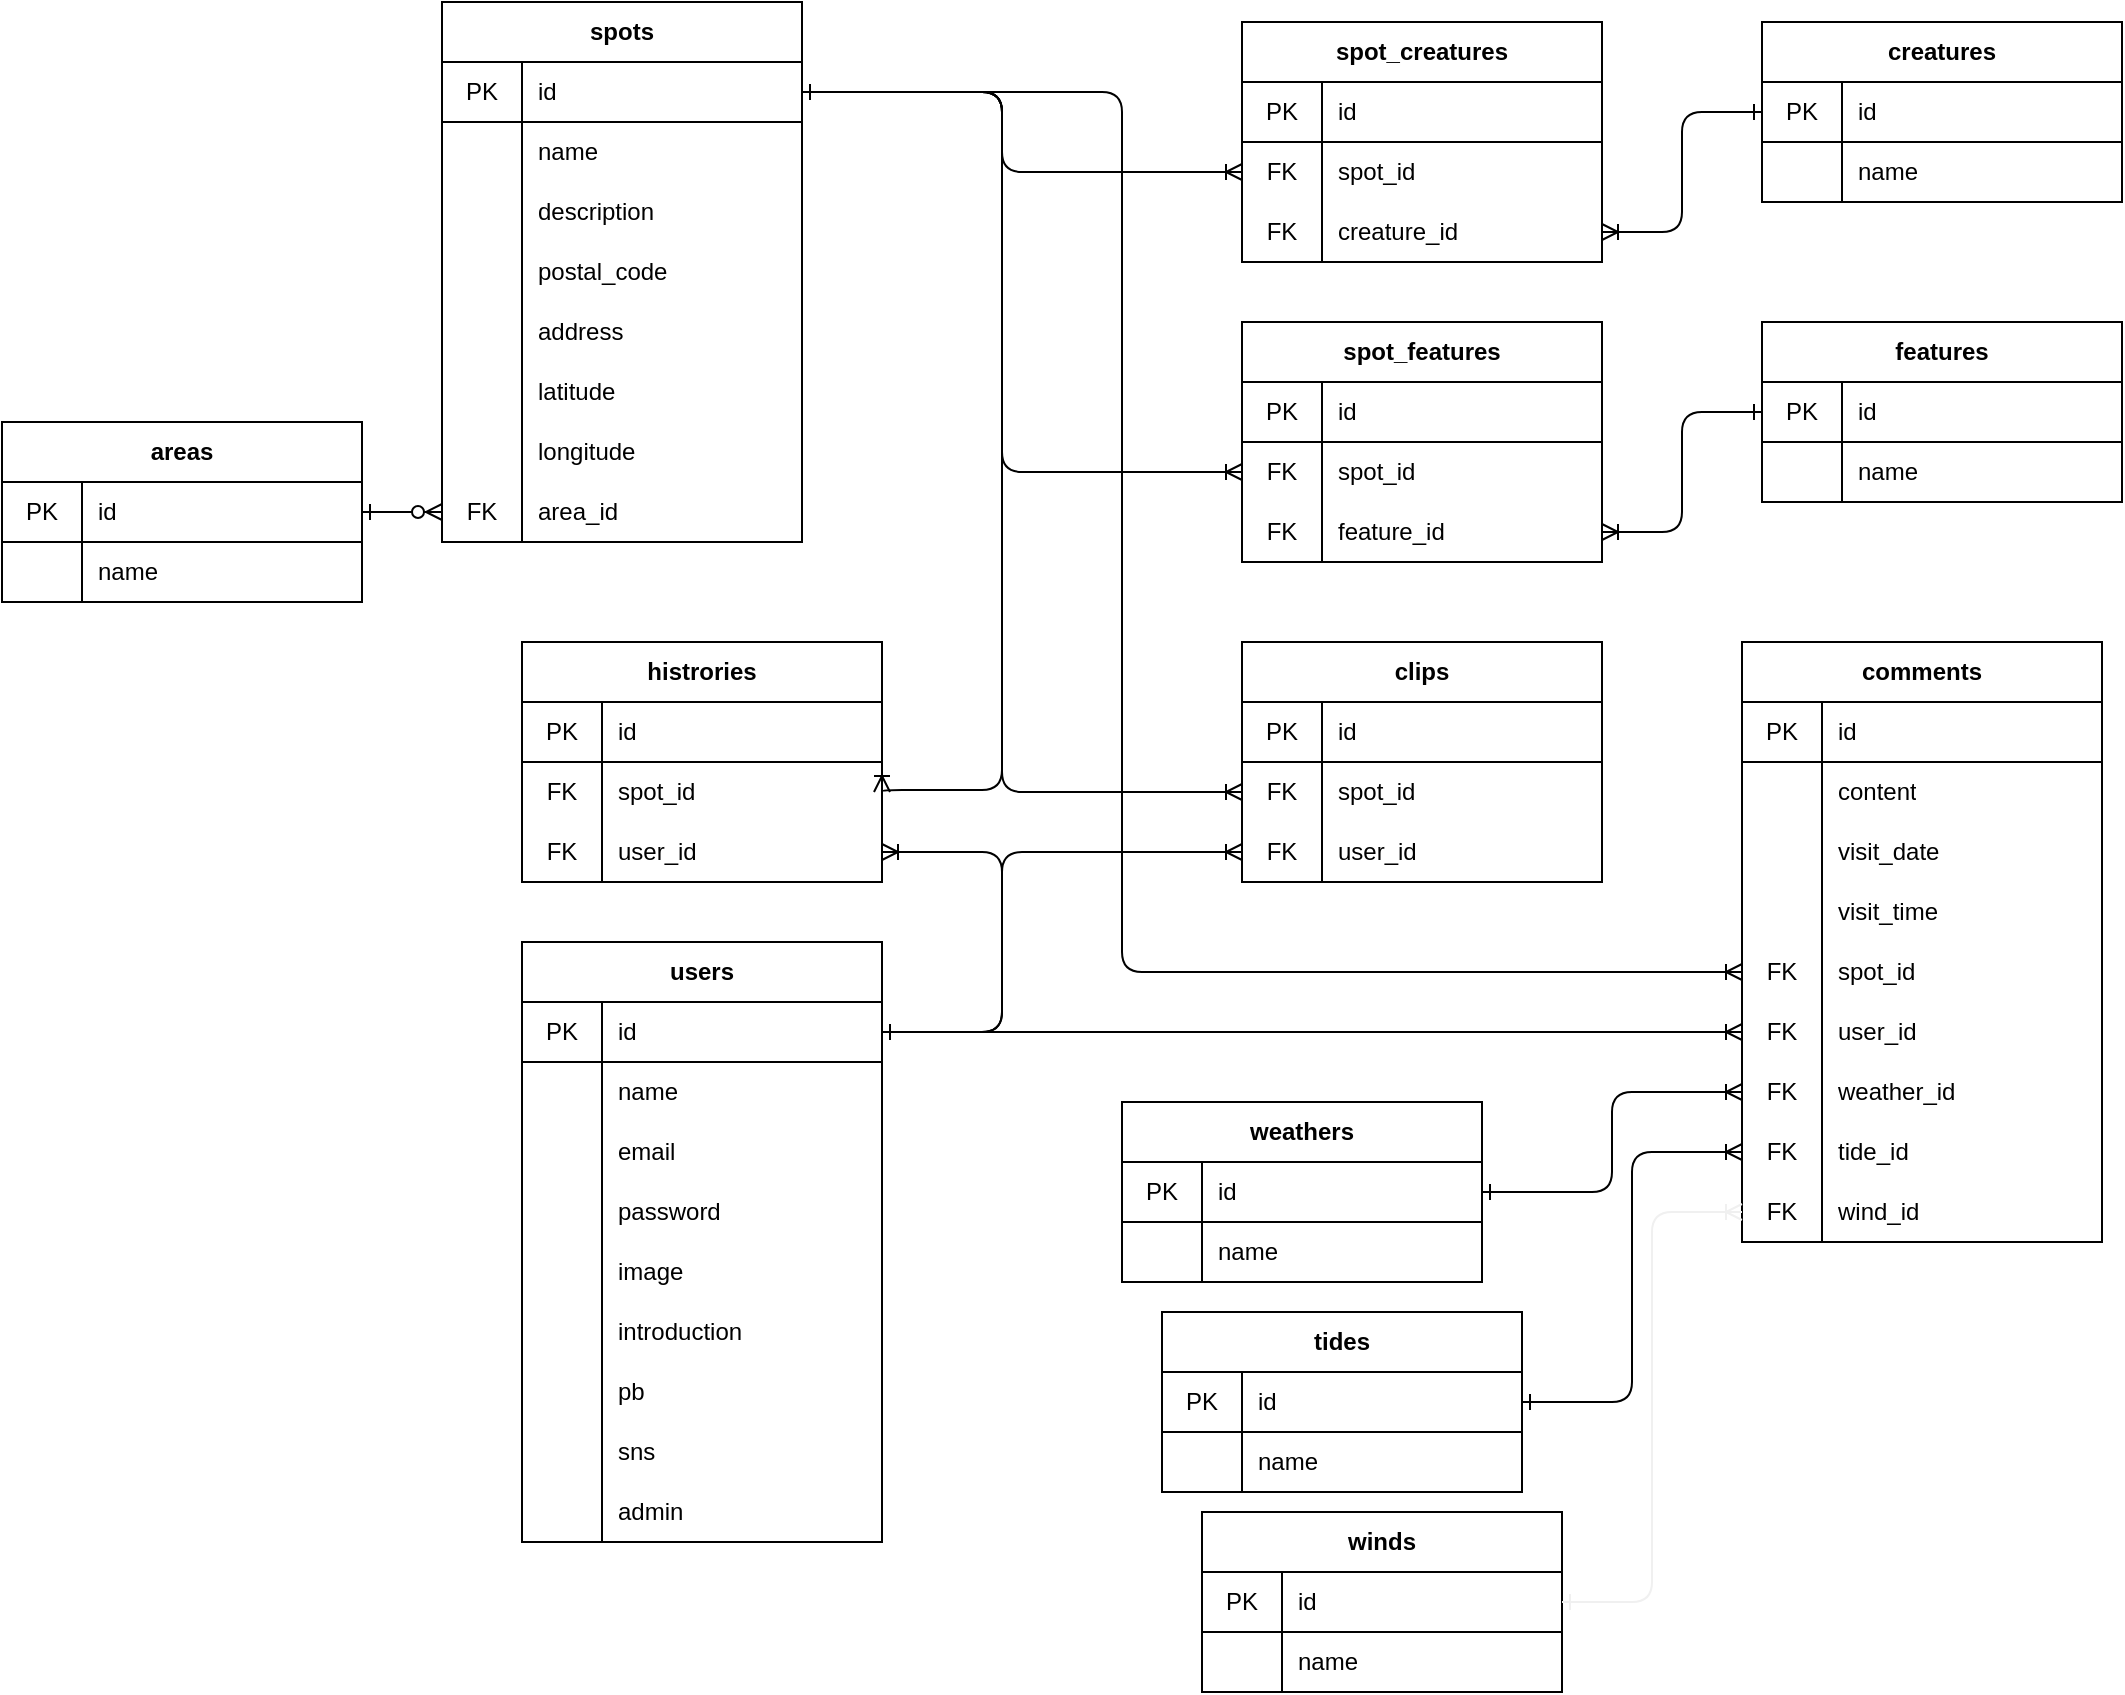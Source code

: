<mxfile version="14.4.4" type="embed">
    <diagram id="yCjj783OOFN6UJbgUJd0" name="Page-1">
        <mxGraphModel dx="1290" dy="1925" grid="1" gridSize="10" guides="1" tooltips="1" connect="1" arrows="1" fold="1" page="1" pageScale="1" pageWidth="827" pageHeight="1169" math="0" shadow="0">
            <root>
                <mxCell id="0"/>
                <mxCell id="1" parent="0"/>
                <mxCell id="zjAosWtYLt2w80YW6sXM-63" value="areas" style="shape=table;html=1;whiteSpace=wrap;startSize=30;container=1;collapsible=0;childLayout=tableLayout;fixedRows=1;rowLines=0;fontStyle=1;align=center;" parent="1" vertex="1">
                    <mxGeometry x="90" y="-810" width="180" height="90" as="geometry"/>
                </mxCell>
                <mxCell id="zjAosWtYLt2w80YW6sXM-64" value="" style="shape=partialRectangle;html=1;whiteSpace=wrap;collapsible=0;dropTarget=0;pointerEvents=0;fillColor=none;top=0;left=0;bottom=1;right=0;points=[[0,0.5],[1,0.5]];portConstraint=eastwest;" parent="zjAosWtYLt2w80YW6sXM-63" vertex="1">
                    <mxGeometry y="30" width="180" height="30" as="geometry"/>
                </mxCell>
                <mxCell id="zjAosWtYLt2w80YW6sXM-65" value="PK" style="shape=partialRectangle;html=1;whiteSpace=wrap;connectable=0;fillColor=none;top=0;left=0;bottom=0;right=0;overflow=hidden;" parent="zjAosWtYLt2w80YW6sXM-64" vertex="1">
                    <mxGeometry width="40" height="30" as="geometry"/>
                </mxCell>
                <mxCell id="zjAosWtYLt2w80YW6sXM-66" value="id" style="shape=partialRectangle;html=1;whiteSpace=wrap;connectable=0;fillColor=none;top=0;left=0;bottom=0;right=0;align=left;spacingLeft=6;overflow=hidden;" parent="zjAosWtYLt2w80YW6sXM-64" vertex="1">
                    <mxGeometry x="40" width="140" height="30" as="geometry"/>
                </mxCell>
                <mxCell id="zjAosWtYLt2w80YW6sXM-67" value="" style="shape=partialRectangle;html=1;whiteSpace=wrap;collapsible=0;dropTarget=0;pointerEvents=0;fillColor=none;top=0;left=0;bottom=0;right=0;points=[[0,0.5],[1,0.5]];portConstraint=eastwest;" parent="zjAosWtYLt2w80YW6sXM-63" vertex="1">
                    <mxGeometry y="60" width="180" height="30" as="geometry"/>
                </mxCell>
                <mxCell id="zjAosWtYLt2w80YW6sXM-68" value="" style="shape=partialRectangle;html=1;whiteSpace=wrap;connectable=0;fillColor=none;top=0;left=0;bottom=0;right=0;overflow=hidden;" parent="zjAosWtYLt2w80YW6sXM-67" vertex="1">
                    <mxGeometry width="40" height="30" as="geometry"/>
                </mxCell>
                <mxCell id="zjAosWtYLt2w80YW6sXM-69" value="name" style="shape=partialRectangle;html=1;whiteSpace=wrap;connectable=0;fillColor=none;top=0;left=0;bottom=0;right=0;align=left;spacingLeft=6;overflow=hidden;" parent="zjAosWtYLt2w80YW6sXM-67" vertex="1">
                    <mxGeometry x="40" width="140" height="30" as="geometry"/>
                </mxCell>
                <mxCell id="zjAosWtYLt2w80YW6sXM-135" value="" style="group" parent="1" vertex="1" connectable="0">
                    <mxGeometry x="350" y="-550" width="180" height="270" as="geometry"/>
                </mxCell>
                <mxCell id="zjAosWtYLt2w80YW6sXM-1" value="users" style="shape=table;html=1;whiteSpace=wrap;startSize=30;container=1;collapsible=0;childLayout=tableLayout;fixedRows=1;rowLines=0;fontStyle=1;align=center;" parent="zjAosWtYLt2w80YW6sXM-135" vertex="1">
                    <mxGeometry width="180" height="300" as="geometry"/>
                </mxCell>
                <mxCell id="zjAosWtYLt2w80YW6sXM-2" value="" style="shape=partialRectangle;html=1;whiteSpace=wrap;collapsible=0;dropTarget=0;pointerEvents=0;fillColor=none;top=0;left=0;bottom=1;right=0;points=[[0,0.5],[1,0.5]];portConstraint=eastwest;" parent="zjAosWtYLt2w80YW6sXM-1" vertex="1">
                    <mxGeometry y="30" width="180" height="30" as="geometry"/>
                </mxCell>
                <mxCell id="zjAosWtYLt2w80YW6sXM-3" value="PK" style="shape=partialRectangle;html=1;whiteSpace=wrap;connectable=0;fillColor=none;top=0;left=0;bottom=0;right=0;overflow=hidden;" parent="zjAosWtYLt2w80YW6sXM-2" vertex="1">
                    <mxGeometry width="40" height="30" as="geometry"/>
                </mxCell>
                <mxCell id="zjAosWtYLt2w80YW6sXM-4" value="id" style="shape=partialRectangle;html=1;whiteSpace=wrap;connectable=0;fillColor=none;top=0;left=0;bottom=0;right=0;align=left;spacingLeft=6;overflow=hidden;" parent="zjAosWtYLt2w80YW6sXM-2" vertex="1">
                    <mxGeometry x="40" width="140" height="30" as="geometry"/>
                </mxCell>
                <mxCell id="zjAosWtYLt2w80YW6sXM-5" value="" style="shape=partialRectangle;html=1;whiteSpace=wrap;collapsible=0;dropTarget=0;pointerEvents=0;fillColor=none;top=0;left=0;bottom=0;right=0;points=[[0,0.5],[1,0.5]];portConstraint=eastwest;" parent="zjAosWtYLt2w80YW6sXM-1" vertex="1">
                    <mxGeometry y="60" width="180" height="30" as="geometry"/>
                </mxCell>
                <mxCell id="zjAosWtYLt2w80YW6sXM-6" value="" style="shape=partialRectangle;html=1;whiteSpace=wrap;connectable=0;fillColor=none;top=0;left=0;bottom=0;right=0;overflow=hidden;" parent="zjAosWtYLt2w80YW6sXM-5" vertex="1">
                    <mxGeometry width="40" height="30" as="geometry"/>
                </mxCell>
                <mxCell id="zjAosWtYLt2w80YW6sXM-7" value="name" style="shape=partialRectangle;html=1;whiteSpace=wrap;connectable=0;fillColor=none;top=0;left=0;bottom=0;right=0;align=left;spacingLeft=6;overflow=hidden;" parent="zjAosWtYLt2w80YW6sXM-5" vertex="1">
                    <mxGeometry x="40" width="140" height="30" as="geometry"/>
                </mxCell>
                <mxCell id="zjAosWtYLt2w80YW6sXM-8" value="" style="shape=partialRectangle;html=1;whiteSpace=wrap;collapsible=0;dropTarget=0;pointerEvents=0;fillColor=none;top=0;left=0;bottom=0;right=0;points=[[0,0.5],[1,0.5]];portConstraint=eastwest;" parent="zjAosWtYLt2w80YW6sXM-1" vertex="1">
                    <mxGeometry y="90" width="180" height="30" as="geometry"/>
                </mxCell>
                <mxCell id="zjAosWtYLt2w80YW6sXM-9" value="" style="shape=partialRectangle;html=1;whiteSpace=wrap;connectable=0;fillColor=none;top=0;left=0;bottom=0;right=0;overflow=hidden;" parent="zjAosWtYLt2w80YW6sXM-8" vertex="1">
                    <mxGeometry width="40" height="30" as="geometry"/>
                </mxCell>
                <mxCell id="zjAosWtYLt2w80YW6sXM-10" value="email" style="shape=partialRectangle;html=1;whiteSpace=wrap;connectable=0;fillColor=none;top=0;left=0;bottom=0;right=0;align=left;spacingLeft=6;overflow=hidden;" parent="zjAosWtYLt2w80YW6sXM-8" vertex="1">
                    <mxGeometry x="40" width="140" height="30" as="geometry"/>
                </mxCell>
                <mxCell id="zjAosWtYLt2w80YW6sXM-104" style="shape=partialRectangle;html=1;whiteSpace=wrap;collapsible=0;dropTarget=0;pointerEvents=0;fillColor=none;top=0;left=0;bottom=0;right=0;points=[[0,0.5],[1,0.5]];portConstraint=eastwest;" parent="zjAosWtYLt2w80YW6sXM-1" vertex="1">
                    <mxGeometry y="120" width="180" height="30" as="geometry"/>
                </mxCell>
                <mxCell id="zjAosWtYLt2w80YW6sXM-105" style="shape=partialRectangle;html=1;whiteSpace=wrap;connectable=0;fillColor=none;top=0;left=0;bottom=0;right=0;overflow=hidden;" parent="zjAosWtYLt2w80YW6sXM-104" vertex="1">
                    <mxGeometry width="40" height="30" as="geometry"/>
                </mxCell>
                <mxCell id="zjAosWtYLt2w80YW6sXM-106" style="shape=partialRectangle;html=1;whiteSpace=wrap;connectable=0;fillColor=none;top=0;left=0;bottom=0;right=0;align=left;spacingLeft=6;overflow=hidden;" parent="zjAosWtYLt2w80YW6sXM-104" vertex="1">
                    <mxGeometry x="40" width="140" height="30" as="geometry"/>
                </mxCell>
                <mxCell id="zjAosWtYLt2w80YW6sXM-107" style="shape=partialRectangle;html=1;whiteSpace=wrap;collapsible=0;dropTarget=0;pointerEvents=0;fillColor=none;top=0;left=0;bottom=0;right=0;points=[[0,0.5],[1,0.5]];portConstraint=eastwest;" parent="zjAosWtYLt2w80YW6sXM-1" vertex="1">
                    <mxGeometry y="150" width="180" height="30" as="geometry"/>
                </mxCell>
                <mxCell id="zjAosWtYLt2w80YW6sXM-108" style="shape=partialRectangle;html=1;whiteSpace=wrap;connectable=0;fillColor=none;top=0;left=0;bottom=0;right=0;overflow=hidden;" parent="zjAosWtYLt2w80YW6sXM-107" vertex="1">
                    <mxGeometry width="40" height="30" as="geometry"/>
                </mxCell>
                <mxCell id="zjAosWtYLt2w80YW6sXM-109" style="shape=partialRectangle;html=1;whiteSpace=wrap;connectable=0;fillColor=none;top=0;left=0;bottom=0;right=0;align=left;spacingLeft=6;overflow=hidden;" parent="zjAosWtYLt2w80YW6sXM-107" vertex="1">
                    <mxGeometry x="40" width="140" height="30" as="geometry"/>
                </mxCell>
                <mxCell id="zjAosWtYLt2w80YW6sXM-110" style="shape=partialRectangle;html=1;whiteSpace=wrap;collapsible=0;dropTarget=0;pointerEvents=0;fillColor=none;top=0;left=0;bottom=0;right=0;points=[[0,0.5],[1,0.5]];portConstraint=eastwest;" parent="zjAosWtYLt2w80YW6sXM-1" vertex="1">
                    <mxGeometry y="180" width="180" height="30" as="geometry"/>
                </mxCell>
                <mxCell id="zjAosWtYLt2w80YW6sXM-111" style="shape=partialRectangle;html=1;whiteSpace=wrap;connectable=0;fillColor=none;top=0;left=0;bottom=0;right=0;overflow=hidden;" parent="zjAosWtYLt2w80YW6sXM-110" vertex="1">
                    <mxGeometry width="40" height="30" as="geometry"/>
                </mxCell>
                <mxCell id="zjAosWtYLt2w80YW6sXM-112" style="shape=partialRectangle;html=1;whiteSpace=wrap;connectable=0;fillColor=none;top=0;left=0;bottom=0;right=0;align=left;spacingLeft=6;overflow=hidden;" parent="zjAosWtYLt2w80YW6sXM-110" vertex="1">
                    <mxGeometry x="40" width="140" height="30" as="geometry"/>
                </mxCell>
                <mxCell id="zjAosWtYLt2w80YW6sXM-113" style="shape=partialRectangle;html=1;whiteSpace=wrap;collapsible=0;dropTarget=0;pointerEvents=0;fillColor=none;top=0;left=0;bottom=0;right=0;points=[[0,0.5],[1,0.5]];portConstraint=eastwest;" parent="zjAosWtYLt2w80YW6sXM-1" vertex="1">
                    <mxGeometry y="210" width="180" height="30" as="geometry"/>
                </mxCell>
                <mxCell id="zjAosWtYLt2w80YW6sXM-114" style="shape=partialRectangle;html=1;whiteSpace=wrap;connectable=0;fillColor=none;top=0;left=0;bottom=0;right=0;overflow=hidden;" parent="zjAosWtYLt2w80YW6sXM-113" vertex="1">
                    <mxGeometry width="40" height="30" as="geometry"/>
                </mxCell>
                <mxCell id="zjAosWtYLt2w80YW6sXM-115" value="pb" style="shape=partialRectangle;html=1;whiteSpace=wrap;connectable=0;fillColor=none;top=0;left=0;bottom=0;right=0;align=left;spacingLeft=6;overflow=hidden;" parent="zjAosWtYLt2w80YW6sXM-113" vertex="1">
                    <mxGeometry x="40" width="140" height="30" as="geometry"/>
                </mxCell>
                <mxCell id="5" style="shape=partialRectangle;html=1;whiteSpace=wrap;collapsible=0;dropTarget=0;pointerEvents=0;fillColor=none;top=0;left=0;bottom=0;right=0;points=[[0,0.5],[1,0.5]];portConstraint=eastwest;" parent="zjAosWtYLt2w80YW6sXM-1" vertex="1">
                    <mxGeometry y="240" width="180" height="30" as="geometry"/>
                </mxCell>
                <mxCell id="6" style="shape=partialRectangle;html=1;whiteSpace=wrap;connectable=0;fillColor=none;top=0;left=0;bottom=0;right=0;overflow=hidden;" parent="5" vertex="1">
                    <mxGeometry width="40" height="30" as="geometry"/>
                </mxCell>
                <mxCell id="7" style="shape=partialRectangle;html=1;whiteSpace=wrap;connectable=0;fillColor=none;top=0;left=0;bottom=0;right=0;align=left;spacingLeft=6;overflow=hidden;" parent="5" vertex="1">
                    <mxGeometry x="40" width="140" height="30" as="geometry"/>
                </mxCell>
                <mxCell id="8" value="" style="shape=partialRectangle;html=1;whiteSpace=wrap;collapsible=0;dropTarget=0;pointerEvents=0;fillColor=none;top=0;left=0;bottom=0;right=0;points=[[0,0.5],[1,0.5]];portConstraint=eastwest;" parent="zjAosWtYLt2w80YW6sXM-1" vertex="1">
                    <mxGeometry y="270" width="180" height="30" as="geometry"/>
                </mxCell>
                <mxCell id="9" value="" style="shape=partialRectangle;html=1;whiteSpace=wrap;connectable=0;fillColor=none;top=0;left=0;bottom=0;right=0;overflow=hidden;" parent="8" vertex="1">
                    <mxGeometry width="40" height="30" as="geometry"/>
                </mxCell>
                <mxCell id="10" value="admin" style="shape=partialRectangle;html=1;whiteSpace=wrap;connectable=0;fillColor=none;top=0;left=0;bottom=0;right=0;align=left;spacingLeft=6;overflow=hidden;" parent="8" vertex="1">
                    <mxGeometry x="40" width="140" height="30" as="geometry"/>
                </mxCell>
                <mxCell id="zjAosWtYLt2w80YW6sXM-31" value="" style="shape=partialRectangle;html=1;whiteSpace=wrap;collapsible=0;dropTarget=0;pointerEvents=0;fillColor=none;top=0;left=0;bottom=0;right=0;points=[[0,0.5],[1,0.5]];portConstraint=eastwest;" parent="zjAosWtYLt2w80YW6sXM-135" vertex="1">
                    <mxGeometry y="120" width="180" height="30" as="geometry"/>
                </mxCell>
                <mxCell id="zjAosWtYLt2w80YW6sXM-32" value="" style="shape=partialRectangle;html=1;whiteSpace=wrap;connectable=0;fillColor=none;top=0;left=0;bottom=0;right=0;overflow=hidden;" parent="zjAosWtYLt2w80YW6sXM-31" vertex="1">
                    <mxGeometry width="40" height="30" as="geometry"/>
                </mxCell>
                <mxCell id="zjAosWtYLt2w80YW6sXM-33" value="password" style="shape=partialRectangle;html=1;whiteSpace=wrap;connectable=0;fillColor=none;top=0;left=0;bottom=0;right=0;align=left;spacingLeft=6;overflow=hidden;" parent="zjAosWtYLt2w80YW6sXM-31" vertex="1">
                    <mxGeometry x="40" width="140" height="30" as="geometry"/>
                </mxCell>
                <mxCell id="zjAosWtYLt2w80YW6sXM-34" value="" style="shape=partialRectangle;html=1;whiteSpace=wrap;collapsible=0;dropTarget=0;pointerEvents=0;fillColor=none;top=0;left=0;bottom=0;right=0;points=[[0,0.5],[1,0.5]];portConstraint=eastwest;" parent="zjAosWtYLt2w80YW6sXM-135" vertex="1">
                    <mxGeometry y="150" width="180" height="30" as="geometry"/>
                </mxCell>
                <mxCell id="zjAosWtYLt2w80YW6sXM-35" value="" style="shape=partialRectangle;html=1;whiteSpace=wrap;connectable=0;fillColor=none;top=0;left=0;bottom=0;right=0;overflow=hidden;" parent="zjAosWtYLt2w80YW6sXM-34" vertex="1">
                    <mxGeometry width="40" height="30" as="geometry"/>
                </mxCell>
                <mxCell id="zjAosWtYLt2w80YW6sXM-36" value="image" style="shape=partialRectangle;html=1;whiteSpace=wrap;connectable=0;fillColor=none;top=0;left=0;bottom=0;right=0;align=left;spacingLeft=6;overflow=hidden;" parent="zjAosWtYLt2w80YW6sXM-34" vertex="1">
                    <mxGeometry x="40" width="140" height="30" as="geometry"/>
                </mxCell>
                <mxCell id="zjAosWtYLt2w80YW6sXM-57" value="" style="shape=partialRectangle;html=1;whiteSpace=wrap;collapsible=0;dropTarget=0;pointerEvents=0;fillColor=none;top=0;left=0;bottom=0;right=0;points=[[0,0.5],[1,0.5]];portConstraint=eastwest;" parent="zjAosWtYLt2w80YW6sXM-135" vertex="1">
                    <mxGeometry y="180" width="180" height="30" as="geometry"/>
                </mxCell>
                <mxCell id="zjAosWtYLt2w80YW6sXM-58" value="" style="shape=partialRectangle;html=1;whiteSpace=wrap;connectable=0;fillColor=none;top=0;left=0;bottom=0;right=0;overflow=hidden;" parent="zjAosWtYLt2w80YW6sXM-57" vertex="1">
                    <mxGeometry width="40" height="30" as="geometry"/>
                </mxCell>
                <mxCell id="zjAosWtYLt2w80YW6sXM-59" value="introduction" style="shape=partialRectangle;html=1;whiteSpace=wrap;connectable=0;fillColor=none;top=0;left=0;bottom=0;right=0;align=left;spacingLeft=6;overflow=hidden;" parent="zjAosWtYLt2w80YW6sXM-57" vertex="1">
                    <mxGeometry x="40" width="140" height="30" as="geometry"/>
                </mxCell>
                <mxCell id="zjAosWtYLt2w80YW6sXM-60" value="" style="shape=partialRectangle;html=1;whiteSpace=wrap;collapsible=0;dropTarget=0;pointerEvents=0;fillColor=none;top=0;left=0;bottom=0;right=0;points=[[0,0.5],[1,0.5]];portConstraint=eastwest;" parent="zjAosWtYLt2w80YW6sXM-135" vertex="1">
                    <mxGeometry y="210" width="180" height="30" as="geometry"/>
                </mxCell>
                <mxCell id="zjAosWtYLt2w80YW6sXM-61" value="" style="shape=partialRectangle;html=1;whiteSpace=wrap;connectable=0;fillColor=none;top=0;left=0;bottom=0;right=0;overflow=hidden;" parent="zjAosWtYLt2w80YW6sXM-60" vertex="1">
                    <mxGeometry width="40" height="30" as="geometry"/>
                </mxCell>
                <mxCell id="zjAosWtYLt2w80YW6sXM-62" value="sns" style="shape=partialRectangle;html=1;whiteSpace=wrap;connectable=0;fillColor=none;top=0;left=0;bottom=0;right=0;align=left;spacingLeft=6;overflow=hidden;" parent="zjAosWtYLt2w80YW6sXM-135" vertex="1">
                    <mxGeometry x="40" y="240" width="140" height="30" as="geometry"/>
                </mxCell>
                <mxCell id="zjAosWtYLt2w80YW6sXM-136" value="" style="group" parent="1" vertex="1" connectable="0">
                    <mxGeometry x="350" y="-1010" width="180" height="240" as="geometry"/>
                </mxCell>
                <mxCell id="qBY1AlKLkJaCblrZAG7a-5" value="" style="group" parent="zjAosWtYLt2w80YW6sXM-136" vertex="1" connectable="0">
                    <mxGeometry x="-40" y="-10" width="180" height="240" as="geometry"/>
                </mxCell>
                <mxCell id="zjAosWtYLt2w80YW6sXM-37" value="spots" style="shape=table;html=1;whiteSpace=wrap;startSize=30;container=1;collapsible=0;childLayout=tableLayout;fixedRows=1;rowLines=0;fontStyle=1;align=center;" parent="qBY1AlKLkJaCblrZAG7a-5" vertex="1">
                    <mxGeometry width="180" height="270" as="geometry"/>
                </mxCell>
                <mxCell id="zjAosWtYLt2w80YW6sXM-38" value="" style="shape=partialRectangle;html=1;whiteSpace=wrap;collapsible=0;dropTarget=0;pointerEvents=0;fillColor=none;top=0;left=0;bottom=1;right=0;points=[[0,0.5],[1,0.5]];portConstraint=eastwest;" parent="zjAosWtYLt2w80YW6sXM-37" vertex="1">
                    <mxGeometry y="30" width="180" height="30" as="geometry"/>
                </mxCell>
                <mxCell id="zjAosWtYLt2w80YW6sXM-39" value="PK" style="shape=partialRectangle;html=1;whiteSpace=wrap;connectable=0;fillColor=none;top=0;left=0;bottom=0;right=0;overflow=hidden;" parent="zjAosWtYLt2w80YW6sXM-38" vertex="1">
                    <mxGeometry width="40" height="30" as="geometry"/>
                </mxCell>
                <mxCell id="zjAosWtYLt2w80YW6sXM-40" value="id" style="shape=partialRectangle;html=1;whiteSpace=wrap;connectable=0;fillColor=none;top=0;left=0;bottom=0;right=0;align=left;spacingLeft=6;overflow=hidden;" parent="zjAosWtYLt2w80YW6sXM-38" vertex="1">
                    <mxGeometry x="40" width="140" height="30" as="geometry"/>
                </mxCell>
                <mxCell id="zjAosWtYLt2w80YW6sXM-41" value="" style="shape=partialRectangle;html=1;whiteSpace=wrap;collapsible=0;dropTarget=0;pointerEvents=0;fillColor=none;top=0;left=0;bottom=0;right=0;points=[[0,0.5],[1,0.5]];portConstraint=eastwest;" parent="zjAosWtYLt2w80YW6sXM-37" vertex="1">
                    <mxGeometry y="60" width="180" height="30" as="geometry"/>
                </mxCell>
                <mxCell id="zjAosWtYLt2w80YW6sXM-42" value="" style="shape=partialRectangle;html=1;whiteSpace=wrap;connectable=0;fillColor=none;top=0;left=0;bottom=0;right=0;overflow=hidden;" parent="zjAosWtYLt2w80YW6sXM-41" vertex="1">
                    <mxGeometry width="40" height="30" as="geometry"/>
                </mxCell>
                <mxCell id="zjAosWtYLt2w80YW6sXM-43" value="name" style="shape=partialRectangle;html=1;whiteSpace=wrap;connectable=0;fillColor=none;top=0;left=0;bottom=0;right=0;align=left;spacingLeft=6;overflow=hidden;" parent="zjAosWtYLt2w80YW6sXM-41" vertex="1">
                    <mxGeometry x="40" width="140" height="30" as="geometry"/>
                </mxCell>
                <mxCell id="zjAosWtYLt2w80YW6sXM-44" value="" style="shape=partialRectangle;html=1;whiteSpace=wrap;collapsible=0;dropTarget=0;pointerEvents=0;fillColor=none;top=0;left=0;bottom=0;right=0;points=[[0,0.5],[1,0.5]];portConstraint=eastwest;" parent="zjAosWtYLt2w80YW6sXM-37" vertex="1">
                    <mxGeometry y="90" width="180" height="30" as="geometry"/>
                </mxCell>
                <mxCell id="zjAosWtYLt2w80YW6sXM-45" value="" style="shape=partialRectangle;html=1;whiteSpace=wrap;connectable=0;fillColor=none;top=0;left=0;bottom=0;right=0;overflow=hidden;" parent="zjAosWtYLt2w80YW6sXM-44" vertex="1">
                    <mxGeometry width="40" height="30" as="geometry"/>
                </mxCell>
                <mxCell id="zjAosWtYLt2w80YW6sXM-46" value="description" style="shape=partialRectangle;html=1;whiteSpace=wrap;connectable=0;fillColor=none;top=0;left=0;bottom=0;right=0;align=left;spacingLeft=6;overflow=hidden;" parent="zjAosWtYLt2w80YW6sXM-44" vertex="1">
                    <mxGeometry x="40" width="140" height="30" as="geometry"/>
                </mxCell>
                <mxCell id="qBY1AlKLkJaCblrZAG7a-2" value="" style="shape=partialRectangle;html=1;whiteSpace=wrap;collapsible=0;dropTarget=0;pointerEvents=0;fillColor=none;top=0;left=0;bottom=0;right=0;points=[[0,0.5],[1,0.5]];portConstraint=eastwest;" parent="zjAosWtYLt2w80YW6sXM-37" vertex="1">
                    <mxGeometry y="120" width="180" height="30" as="geometry"/>
                </mxCell>
                <mxCell id="qBY1AlKLkJaCblrZAG7a-3" value="" style="shape=partialRectangle;html=1;whiteSpace=wrap;connectable=0;fillColor=none;top=0;left=0;bottom=0;right=0;overflow=hidden;" parent="qBY1AlKLkJaCblrZAG7a-2" vertex="1">
                    <mxGeometry width="40" height="30" as="geometry"/>
                </mxCell>
                <mxCell id="qBY1AlKLkJaCblrZAG7a-4" value="postal_code" style="shape=partialRectangle;html=1;whiteSpace=wrap;connectable=0;fillColor=none;top=0;left=0;bottom=0;right=0;align=left;spacingLeft=6;overflow=hidden;" parent="qBY1AlKLkJaCblrZAG7a-2" vertex="1">
                    <mxGeometry x="40" width="140" height="30" as="geometry"/>
                </mxCell>
                <mxCell id="zjAosWtYLt2w80YW6sXM-120" style="shape=partialRectangle;html=1;whiteSpace=wrap;collapsible=0;dropTarget=0;pointerEvents=0;fillColor=none;top=0;left=0;bottom=0;right=0;points=[[0,0.5],[1,0.5]];portConstraint=eastwest;" parent="zjAosWtYLt2w80YW6sXM-37" vertex="1">
                    <mxGeometry y="150" width="180" height="30" as="geometry"/>
                </mxCell>
                <mxCell id="zjAosWtYLt2w80YW6sXM-121" style="shape=partialRectangle;html=1;whiteSpace=wrap;connectable=0;fillColor=none;top=0;left=0;bottom=0;right=0;overflow=hidden;" parent="zjAosWtYLt2w80YW6sXM-120" vertex="1">
                    <mxGeometry width="40" height="30" as="geometry"/>
                </mxCell>
                <mxCell id="zjAosWtYLt2w80YW6sXM-122" style="shape=partialRectangle;html=1;whiteSpace=wrap;connectable=0;fillColor=none;top=0;left=0;bottom=0;right=0;align=left;spacingLeft=6;overflow=hidden;" parent="zjAosWtYLt2w80YW6sXM-120" vertex="1">
                    <mxGeometry x="40" width="140" height="30" as="geometry"/>
                </mxCell>
                <mxCell id="zjAosWtYLt2w80YW6sXM-123" style="shape=partialRectangle;html=1;whiteSpace=wrap;collapsible=0;dropTarget=0;pointerEvents=0;fillColor=none;top=0;left=0;bottom=0;right=0;points=[[0,0.5],[1,0.5]];portConstraint=eastwest;" parent="zjAosWtYLt2w80YW6sXM-37" vertex="1">
                    <mxGeometry y="180" width="180" height="30" as="geometry"/>
                </mxCell>
                <mxCell id="zjAosWtYLt2w80YW6sXM-124" style="shape=partialRectangle;html=1;whiteSpace=wrap;connectable=0;fillColor=none;top=0;left=0;bottom=0;right=0;overflow=hidden;" parent="zjAosWtYLt2w80YW6sXM-123" vertex="1">
                    <mxGeometry width="40" height="30" as="geometry"/>
                </mxCell>
                <mxCell id="zjAosWtYLt2w80YW6sXM-125" style="shape=partialRectangle;html=1;whiteSpace=wrap;connectable=0;fillColor=none;top=0;left=0;bottom=0;right=0;align=left;spacingLeft=6;overflow=hidden;" parent="zjAosWtYLt2w80YW6sXM-123" vertex="1">
                    <mxGeometry x="40" width="140" height="30" as="geometry"/>
                </mxCell>
                <mxCell id="zjAosWtYLt2w80YW6sXM-129" style="shape=partialRectangle;html=1;whiteSpace=wrap;collapsible=0;dropTarget=0;pointerEvents=0;fillColor=none;top=0;left=0;bottom=0;right=0;points=[[0,0.5],[1,0.5]];portConstraint=eastwest;" parent="zjAosWtYLt2w80YW6sXM-37" vertex="1">
                    <mxGeometry y="210" width="180" height="30" as="geometry"/>
                </mxCell>
                <mxCell id="zjAosWtYLt2w80YW6sXM-130" value="" style="shape=partialRectangle;html=1;whiteSpace=wrap;connectable=0;fillColor=none;top=0;left=0;bottom=0;right=0;overflow=hidden;" parent="zjAosWtYLt2w80YW6sXM-129" vertex="1">
                    <mxGeometry width="40" height="30" as="geometry"/>
                </mxCell>
                <mxCell id="zjAosWtYLt2w80YW6sXM-131" style="shape=partialRectangle;html=1;whiteSpace=wrap;connectable=0;fillColor=none;top=0;left=0;bottom=0;right=0;align=left;spacingLeft=6;overflow=hidden;" parent="zjAosWtYLt2w80YW6sXM-129" vertex="1">
                    <mxGeometry x="40" width="140" height="30" as="geometry"/>
                </mxCell>
                <mxCell id="30" style="shape=partialRectangle;html=1;whiteSpace=wrap;collapsible=0;dropTarget=0;pointerEvents=0;fillColor=none;top=0;left=0;bottom=0;right=0;points=[[0,0.5],[1,0.5]];portConstraint=eastwest;" vertex="1" parent="zjAosWtYLt2w80YW6sXM-37">
                    <mxGeometry y="240" width="180" height="30" as="geometry"/>
                </mxCell>
                <mxCell id="31" value="FK" style="shape=partialRectangle;html=1;whiteSpace=wrap;connectable=0;fillColor=none;top=0;left=0;bottom=0;right=0;overflow=hidden;" vertex="1" parent="30">
                    <mxGeometry width="40" height="30" as="geometry"/>
                </mxCell>
                <mxCell id="32" value="area_id" style="shape=partialRectangle;html=1;whiteSpace=wrap;connectable=0;fillColor=none;top=0;left=0;bottom=0;right=0;align=left;spacingLeft=6;overflow=hidden;" vertex="1" parent="30">
                    <mxGeometry x="40" width="140" height="30" as="geometry"/>
                </mxCell>
                <mxCell id="zjAosWtYLt2w80YW6sXM-73" value="address" style="shape=partialRectangle;html=1;whiteSpace=wrap;connectable=0;fillColor=none;top=0;left=0;bottom=0;right=0;align=left;spacingLeft=6;overflow=hidden;" parent="qBY1AlKLkJaCblrZAG7a-5" vertex="1">
                    <mxGeometry x="40" y="150" width="140" height="30" as="geometry"/>
                </mxCell>
                <mxCell id="zjAosWtYLt2w80YW6sXM-74" value="latitude" style="shape=partialRectangle;html=1;whiteSpace=wrap;connectable=0;fillColor=none;top=0;left=0;bottom=0;right=0;align=left;spacingLeft=6;overflow=hidden;" parent="qBY1AlKLkJaCblrZAG7a-5" vertex="1">
                    <mxGeometry x="40" y="180" width="140" height="30" as="geometry"/>
                </mxCell>
                <mxCell id="zjAosWtYLt2w80YW6sXM-76" value="longitude" style="shape=partialRectangle;html=1;whiteSpace=wrap;connectable=0;fillColor=none;top=0;left=0;bottom=0;right=0;align=left;spacingLeft=6;overflow=hidden;" parent="qBY1AlKLkJaCblrZAG7a-5" vertex="1">
                    <mxGeometry x="40" y="210" width="140" height="30" as="geometry"/>
                </mxCell>
                <mxCell id="zjAosWtYLt2w80YW6sXM-139" value="creatures" style="shape=table;html=1;whiteSpace=wrap;startSize=30;container=1;collapsible=0;childLayout=tableLayout;fixedRows=1;rowLines=0;fontStyle=1;align=center;" parent="1" vertex="1">
                    <mxGeometry x="970" y="-1010" width="180" height="90" as="geometry"/>
                </mxCell>
                <mxCell id="zjAosWtYLt2w80YW6sXM-140" value="" style="shape=partialRectangle;html=1;whiteSpace=wrap;collapsible=0;dropTarget=0;pointerEvents=0;fillColor=none;top=0;left=0;bottom=1;right=0;points=[[0,0.5],[1,0.5]];portConstraint=eastwest;" parent="zjAosWtYLt2w80YW6sXM-139" vertex="1">
                    <mxGeometry y="30" width="180" height="30" as="geometry"/>
                </mxCell>
                <mxCell id="zjAosWtYLt2w80YW6sXM-141" value="PK" style="shape=partialRectangle;html=1;whiteSpace=wrap;connectable=0;fillColor=none;top=0;left=0;bottom=0;right=0;overflow=hidden;" parent="zjAosWtYLt2w80YW6sXM-140" vertex="1">
                    <mxGeometry width="40" height="30" as="geometry"/>
                </mxCell>
                <mxCell id="zjAosWtYLt2w80YW6sXM-142" value="id" style="shape=partialRectangle;html=1;whiteSpace=wrap;connectable=0;fillColor=none;top=0;left=0;bottom=0;right=0;align=left;spacingLeft=6;overflow=hidden;" parent="zjAosWtYLt2w80YW6sXM-140" vertex="1">
                    <mxGeometry x="40" width="140" height="30" as="geometry"/>
                </mxCell>
                <mxCell id="zjAosWtYLt2w80YW6sXM-143" value="" style="shape=partialRectangle;html=1;whiteSpace=wrap;collapsible=0;dropTarget=0;pointerEvents=0;fillColor=none;top=0;left=0;bottom=0;right=0;points=[[0,0.5],[1,0.5]];portConstraint=eastwest;" parent="zjAosWtYLt2w80YW6sXM-139" vertex="1">
                    <mxGeometry y="60" width="180" height="30" as="geometry"/>
                </mxCell>
                <mxCell id="zjAosWtYLt2w80YW6sXM-144" value="" style="shape=partialRectangle;html=1;whiteSpace=wrap;connectable=0;fillColor=none;top=0;left=0;bottom=0;right=0;overflow=hidden;" parent="zjAosWtYLt2w80YW6sXM-143" vertex="1">
                    <mxGeometry width="40" height="30" as="geometry"/>
                </mxCell>
                <mxCell id="zjAosWtYLt2w80YW6sXM-145" value="name" style="shape=partialRectangle;html=1;whiteSpace=wrap;connectable=0;fillColor=none;top=0;left=0;bottom=0;right=0;align=left;spacingLeft=6;overflow=hidden;" parent="zjAosWtYLt2w80YW6sXM-143" vertex="1">
                    <mxGeometry x="40" width="140" height="30" as="geometry"/>
                </mxCell>
                <mxCell id="zjAosWtYLt2w80YW6sXM-146" value="spot_creatures" style="shape=table;html=1;whiteSpace=wrap;startSize=30;container=1;collapsible=0;childLayout=tableLayout;fixedRows=1;rowLines=0;fontStyle=1;align=center;" parent="1" vertex="1">
                    <mxGeometry x="710" y="-1010" width="180" height="120" as="geometry"/>
                </mxCell>
                <mxCell id="zjAosWtYLt2w80YW6sXM-147" value="" style="shape=partialRectangle;html=1;whiteSpace=wrap;collapsible=0;dropTarget=0;pointerEvents=0;fillColor=none;top=0;left=0;bottom=1;right=0;points=[[0,0.5],[1,0.5]];portConstraint=eastwest;" parent="zjAosWtYLt2w80YW6sXM-146" vertex="1">
                    <mxGeometry y="30" width="180" height="30" as="geometry"/>
                </mxCell>
                <mxCell id="zjAosWtYLt2w80YW6sXM-148" value="PK" style="shape=partialRectangle;html=1;whiteSpace=wrap;connectable=0;fillColor=none;top=0;left=0;bottom=0;right=0;overflow=hidden;" parent="zjAosWtYLt2w80YW6sXM-147" vertex="1">
                    <mxGeometry width="40" height="30" as="geometry"/>
                </mxCell>
                <mxCell id="zjAosWtYLt2w80YW6sXM-149" value="id" style="shape=partialRectangle;html=1;whiteSpace=wrap;connectable=0;fillColor=none;top=0;left=0;bottom=0;right=0;align=left;spacingLeft=6;overflow=hidden;" parent="zjAosWtYLt2w80YW6sXM-147" vertex="1">
                    <mxGeometry x="40" width="140" height="30" as="geometry"/>
                </mxCell>
                <mxCell id="zjAosWtYLt2w80YW6sXM-150" value="" style="shape=partialRectangle;html=1;whiteSpace=wrap;collapsible=0;dropTarget=0;pointerEvents=0;fillColor=none;top=0;left=0;bottom=0;right=0;points=[[0,0.5],[1,0.5]];portConstraint=eastwest;" parent="zjAosWtYLt2w80YW6sXM-146" vertex="1">
                    <mxGeometry y="60" width="180" height="30" as="geometry"/>
                </mxCell>
                <mxCell id="zjAosWtYLt2w80YW6sXM-151" value="FK" style="shape=partialRectangle;html=1;whiteSpace=wrap;connectable=0;fillColor=none;top=0;left=0;bottom=0;right=0;overflow=hidden;" parent="zjAosWtYLt2w80YW6sXM-150" vertex="1">
                    <mxGeometry width="40" height="30" as="geometry"/>
                </mxCell>
                <mxCell id="zjAosWtYLt2w80YW6sXM-152" value="spot_id" style="shape=partialRectangle;html=1;whiteSpace=wrap;connectable=0;fillColor=none;top=0;left=0;bottom=0;right=0;align=left;spacingLeft=6;overflow=hidden;" parent="zjAosWtYLt2w80YW6sXM-150" vertex="1">
                    <mxGeometry x="40" width="140" height="30" as="geometry"/>
                </mxCell>
                <mxCell id="zjAosWtYLt2w80YW6sXM-153" style="shape=partialRectangle;html=1;whiteSpace=wrap;collapsible=0;dropTarget=0;pointerEvents=0;fillColor=none;top=0;left=0;bottom=0;right=0;points=[[0,0.5],[1,0.5]];portConstraint=eastwest;" parent="zjAosWtYLt2w80YW6sXM-146" vertex="1">
                    <mxGeometry y="90" width="180" height="30" as="geometry"/>
                </mxCell>
                <mxCell id="zjAosWtYLt2w80YW6sXM-154" value="FK" style="shape=partialRectangle;html=1;whiteSpace=wrap;connectable=0;fillColor=none;top=0;left=0;bottom=0;right=0;overflow=hidden;" parent="zjAosWtYLt2w80YW6sXM-153" vertex="1">
                    <mxGeometry width="40" height="30" as="geometry"/>
                </mxCell>
                <mxCell id="zjAosWtYLt2w80YW6sXM-155" value="creature_id" style="shape=partialRectangle;html=1;whiteSpace=wrap;connectable=0;fillColor=none;top=0;left=0;bottom=0;right=0;align=left;spacingLeft=6;overflow=hidden;" parent="zjAosWtYLt2w80YW6sXM-153" vertex="1">
                    <mxGeometry x="40" width="140" height="30" as="geometry"/>
                </mxCell>
                <mxCell id="zjAosWtYLt2w80YW6sXM-158" value="weathers" style="shape=table;html=1;whiteSpace=wrap;startSize=30;container=1;collapsible=0;childLayout=tableLayout;fixedRows=1;rowLines=0;fontStyle=1;align=center;" parent="1" vertex="1">
                    <mxGeometry x="650" y="-470" width="180" height="90" as="geometry"/>
                </mxCell>
                <mxCell id="zjAosWtYLt2w80YW6sXM-159" value="" style="shape=partialRectangle;html=1;whiteSpace=wrap;collapsible=0;dropTarget=0;pointerEvents=0;fillColor=none;top=0;left=0;bottom=1;right=0;points=[[0,0.5],[1,0.5]];portConstraint=eastwest;" parent="zjAosWtYLt2w80YW6sXM-158" vertex="1">
                    <mxGeometry y="30" width="180" height="30" as="geometry"/>
                </mxCell>
                <mxCell id="zjAosWtYLt2w80YW6sXM-160" value="PK" style="shape=partialRectangle;html=1;whiteSpace=wrap;connectable=0;fillColor=none;top=0;left=0;bottom=0;right=0;overflow=hidden;" parent="zjAosWtYLt2w80YW6sXM-159" vertex="1">
                    <mxGeometry width="40" height="30" as="geometry"/>
                </mxCell>
                <mxCell id="zjAosWtYLt2w80YW6sXM-161" value="id" style="shape=partialRectangle;html=1;whiteSpace=wrap;connectable=0;fillColor=none;top=0;left=0;bottom=0;right=0;align=left;spacingLeft=6;overflow=hidden;" parent="zjAosWtYLt2w80YW6sXM-159" vertex="1">
                    <mxGeometry x="40" width="140" height="30" as="geometry"/>
                </mxCell>
                <mxCell id="zjAosWtYLt2w80YW6sXM-162" value="" style="shape=partialRectangle;html=1;whiteSpace=wrap;collapsible=0;dropTarget=0;pointerEvents=0;fillColor=none;top=0;left=0;bottom=0;right=0;points=[[0,0.5],[1,0.5]];portConstraint=eastwest;" parent="zjAosWtYLt2w80YW6sXM-158" vertex="1">
                    <mxGeometry y="60" width="180" height="30" as="geometry"/>
                </mxCell>
                <mxCell id="zjAosWtYLt2w80YW6sXM-163" value="" style="shape=partialRectangle;html=1;whiteSpace=wrap;connectable=0;fillColor=none;top=0;left=0;bottom=0;right=0;overflow=hidden;" parent="zjAosWtYLt2w80YW6sXM-162" vertex="1">
                    <mxGeometry width="40" height="30" as="geometry"/>
                </mxCell>
                <mxCell id="zjAosWtYLt2w80YW6sXM-164" value="name" style="shape=partialRectangle;html=1;whiteSpace=wrap;connectable=0;fillColor=none;top=0;left=0;bottom=0;right=0;align=left;spacingLeft=6;overflow=hidden;" parent="zjAosWtYLt2w80YW6sXM-162" vertex="1">
                    <mxGeometry x="40" width="140" height="30" as="geometry"/>
                </mxCell>
                <mxCell id="zjAosWtYLt2w80YW6sXM-195" value="spot_features" style="shape=table;html=1;whiteSpace=wrap;startSize=30;container=1;collapsible=0;childLayout=tableLayout;fixedRows=1;rowLines=0;fontStyle=1;align=center;" parent="1" vertex="1">
                    <mxGeometry x="710" y="-860" width="180" height="120" as="geometry"/>
                </mxCell>
                <mxCell id="zjAosWtYLt2w80YW6sXM-196" value="" style="shape=partialRectangle;html=1;whiteSpace=wrap;collapsible=0;dropTarget=0;pointerEvents=0;fillColor=none;top=0;left=0;bottom=1;right=0;points=[[0,0.5],[1,0.5]];portConstraint=eastwest;" parent="zjAosWtYLt2w80YW6sXM-195" vertex="1">
                    <mxGeometry y="30" width="180" height="30" as="geometry"/>
                </mxCell>
                <mxCell id="zjAosWtYLt2w80YW6sXM-197" value="PK" style="shape=partialRectangle;html=1;whiteSpace=wrap;connectable=0;fillColor=none;top=0;left=0;bottom=0;right=0;overflow=hidden;" parent="zjAosWtYLt2w80YW6sXM-196" vertex="1">
                    <mxGeometry width="40" height="30" as="geometry"/>
                </mxCell>
                <mxCell id="zjAosWtYLt2w80YW6sXM-198" value="id" style="shape=partialRectangle;html=1;whiteSpace=wrap;connectable=0;fillColor=none;top=0;left=0;bottom=0;right=0;align=left;spacingLeft=6;overflow=hidden;" parent="zjAosWtYLt2w80YW6sXM-196" vertex="1">
                    <mxGeometry x="40" width="140" height="30" as="geometry"/>
                </mxCell>
                <mxCell id="zjAosWtYLt2w80YW6sXM-199" value="" style="shape=partialRectangle;html=1;whiteSpace=wrap;collapsible=0;dropTarget=0;pointerEvents=0;fillColor=none;top=0;left=0;bottom=0;right=0;points=[[0,0.5],[1,0.5]];portConstraint=eastwest;" parent="zjAosWtYLt2w80YW6sXM-195" vertex="1">
                    <mxGeometry y="60" width="180" height="30" as="geometry"/>
                </mxCell>
                <mxCell id="zjAosWtYLt2w80YW6sXM-200" value="FK" style="shape=partialRectangle;html=1;whiteSpace=wrap;connectable=0;fillColor=none;top=0;left=0;bottom=0;right=0;overflow=hidden;" parent="zjAosWtYLt2w80YW6sXM-199" vertex="1">
                    <mxGeometry width="40" height="30" as="geometry"/>
                </mxCell>
                <mxCell id="zjAosWtYLt2w80YW6sXM-201" value="spot_id" style="shape=partialRectangle;html=1;whiteSpace=wrap;connectable=0;fillColor=none;top=0;left=0;bottom=0;right=0;align=left;spacingLeft=6;overflow=hidden;" parent="zjAosWtYLt2w80YW6sXM-199" vertex="1">
                    <mxGeometry x="40" width="140" height="30" as="geometry"/>
                </mxCell>
                <mxCell id="zjAosWtYLt2w80YW6sXM-202" style="shape=partialRectangle;html=1;whiteSpace=wrap;collapsible=0;dropTarget=0;pointerEvents=0;fillColor=none;top=0;left=0;bottom=0;right=0;points=[[0,0.5],[1,0.5]];portConstraint=eastwest;" parent="zjAosWtYLt2w80YW6sXM-195" vertex="1">
                    <mxGeometry y="90" width="180" height="30" as="geometry"/>
                </mxCell>
                <mxCell id="zjAosWtYLt2w80YW6sXM-203" value="FK" style="shape=partialRectangle;html=1;whiteSpace=wrap;connectable=0;fillColor=none;top=0;left=0;bottom=0;right=0;overflow=hidden;" parent="zjAosWtYLt2w80YW6sXM-202" vertex="1">
                    <mxGeometry width="40" height="30" as="geometry"/>
                </mxCell>
                <mxCell id="zjAosWtYLt2w80YW6sXM-204" value="feature_id" style="shape=partialRectangle;html=1;whiteSpace=wrap;connectable=0;fillColor=none;top=0;left=0;bottom=0;right=0;align=left;spacingLeft=6;overflow=hidden;" parent="zjAosWtYLt2w80YW6sXM-202" vertex="1">
                    <mxGeometry x="40" width="140" height="30" as="geometry"/>
                </mxCell>
                <mxCell id="zjAosWtYLt2w80YW6sXM-205" value="features" style="shape=table;html=1;whiteSpace=wrap;startSize=30;container=1;collapsible=0;childLayout=tableLayout;fixedRows=1;rowLines=0;fontStyle=1;align=center;" parent="1" vertex="1">
                    <mxGeometry x="970" y="-860" width="180" height="90" as="geometry"/>
                </mxCell>
                <mxCell id="zjAosWtYLt2w80YW6sXM-206" value="" style="shape=partialRectangle;html=1;whiteSpace=wrap;collapsible=0;dropTarget=0;pointerEvents=0;fillColor=none;top=0;left=0;bottom=1;right=0;points=[[0,0.5],[1,0.5]];portConstraint=eastwest;" parent="zjAosWtYLt2w80YW6sXM-205" vertex="1">
                    <mxGeometry y="30" width="180" height="30" as="geometry"/>
                </mxCell>
                <mxCell id="zjAosWtYLt2w80YW6sXM-207" value="PK" style="shape=partialRectangle;html=1;whiteSpace=wrap;connectable=0;fillColor=none;top=0;left=0;bottom=0;right=0;overflow=hidden;" parent="zjAosWtYLt2w80YW6sXM-206" vertex="1">
                    <mxGeometry width="40" height="30" as="geometry"/>
                </mxCell>
                <mxCell id="zjAosWtYLt2w80YW6sXM-208" value="id" style="shape=partialRectangle;html=1;whiteSpace=wrap;connectable=0;fillColor=none;top=0;left=0;bottom=0;right=0;align=left;spacingLeft=6;overflow=hidden;" parent="zjAosWtYLt2w80YW6sXM-206" vertex="1">
                    <mxGeometry x="40" width="140" height="30" as="geometry"/>
                </mxCell>
                <mxCell id="zjAosWtYLt2w80YW6sXM-209" value="" style="shape=partialRectangle;html=1;whiteSpace=wrap;collapsible=0;dropTarget=0;pointerEvents=0;fillColor=none;top=0;left=0;bottom=0;right=0;points=[[0,0.5],[1,0.5]];portConstraint=eastwest;" parent="zjAosWtYLt2w80YW6sXM-205" vertex="1">
                    <mxGeometry y="60" width="180" height="30" as="geometry"/>
                </mxCell>
                <mxCell id="zjAosWtYLt2w80YW6sXM-210" value="" style="shape=partialRectangle;html=1;whiteSpace=wrap;connectable=0;fillColor=none;top=0;left=0;bottom=0;right=0;overflow=hidden;" parent="zjAosWtYLt2w80YW6sXM-209" vertex="1">
                    <mxGeometry width="40" height="30" as="geometry"/>
                </mxCell>
                <mxCell id="zjAosWtYLt2w80YW6sXM-211" value="name" style="shape=partialRectangle;html=1;whiteSpace=wrap;connectable=0;fillColor=none;top=0;left=0;bottom=0;right=0;align=left;spacingLeft=6;overflow=hidden;" parent="zjAosWtYLt2w80YW6sXM-209" vertex="1">
                    <mxGeometry x="40" width="140" height="30" as="geometry"/>
                </mxCell>
                <mxCell id="zjAosWtYLt2w80YW6sXM-212" value="clips" style="shape=table;html=1;whiteSpace=wrap;startSize=30;container=1;collapsible=0;childLayout=tableLayout;fixedRows=1;rowLines=0;fontStyle=1;align=center;" parent="1" vertex="1">
                    <mxGeometry x="710" y="-700" width="180" height="120" as="geometry"/>
                </mxCell>
                <mxCell id="zjAosWtYLt2w80YW6sXM-213" value="" style="shape=partialRectangle;html=1;whiteSpace=wrap;collapsible=0;dropTarget=0;pointerEvents=0;fillColor=none;top=0;left=0;bottom=1;right=0;points=[[0,0.5],[1,0.5]];portConstraint=eastwest;" parent="zjAosWtYLt2w80YW6sXM-212" vertex="1">
                    <mxGeometry y="30" width="180" height="30" as="geometry"/>
                </mxCell>
                <mxCell id="zjAosWtYLt2w80YW6sXM-214" value="PK" style="shape=partialRectangle;html=1;whiteSpace=wrap;connectable=0;fillColor=none;top=0;left=0;bottom=0;right=0;overflow=hidden;" parent="zjAosWtYLt2w80YW6sXM-213" vertex="1">
                    <mxGeometry width="40" height="30" as="geometry"/>
                </mxCell>
                <mxCell id="zjAosWtYLt2w80YW6sXM-215" value="id" style="shape=partialRectangle;html=1;whiteSpace=wrap;connectable=0;fillColor=none;top=0;left=0;bottom=0;right=0;align=left;spacingLeft=6;overflow=hidden;" parent="zjAosWtYLt2w80YW6sXM-213" vertex="1">
                    <mxGeometry x="40" width="140" height="30" as="geometry"/>
                </mxCell>
                <mxCell id="zjAosWtYLt2w80YW6sXM-216" value="" style="shape=partialRectangle;html=1;whiteSpace=wrap;collapsible=0;dropTarget=0;pointerEvents=0;fillColor=none;top=0;left=0;bottom=0;right=0;points=[[0,0.5],[1,0.5]];portConstraint=eastwest;" parent="zjAosWtYLt2w80YW6sXM-212" vertex="1">
                    <mxGeometry y="60" width="180" height="30" as="geometry"/>
                </mxCell>
                <mxCell id="zjAosWtYLt2w80YW6sXM-217" value="FK" style="shape=partialRectangle;html=1;whiteSpace=wrap;connectable=0;fillColor=none;top=0;left=0;bottom=0;right=0;overflow=hidden;" parent="zjAosWtYLt2w80YW6sXM-216" vertex="1">
                    <mxGeometry width="40" height="30" as="geometry"/>
                </mxCell>
                <mxCell id="zjAosWtYLt2w80YW6sXM-218" value="spot_id" style="shape=partialRectangle;html=1;whiteSpace=wrap;connectable=0;fillColor=none;top=0;left=0;bottom=0;right=0;align=left;spacingLeft=6;overflow=hidden;" parent="zjAosWtYLt2w80YW6sXM-216" vertex="1">
                    <mxGeometry x="40" width="140" height="30" as="geometry"/>
                </mxCell>
                <mxCell id="zjAosWtYLt2w80YW6sXM-219" style="shape=partialRectangle;html=1;whiteSpace=wrap;collapsible=0;dropTarget=0;pointerEvents=0;fillColor=none;top=0;left=0;bottom=0;right=0;points=[[0,0.5],[1,0.5]];portConstraint=eastwest;" parent="zjAosWtYLt2w80YW6sXM-212" vertex="1">
                    <mxGeometry y="90" width="180" height="30" as="geometry"/>
                </mxCell>
                <mxCell id="zjAosWtYLt2w80YW6sXM-220" value="FK" style="shape=partialRectangle;html=1;whiteSpace=wrap;connectable=0;fillColor=none;top=0;left=0;bottom=0;right=0;overflow=hidden;" parent="zjAosWtYLt2w80YW6sXM-219" vertex="1">
                    <mxGeometry width="40" height="30" as="geometry"/>
                </mxCell>
                <mxCell id="zjAosWtYLt2w80YW6sXM-221" value="user_id" style="shape=partialRectangle;html=1;whiteSpace=wrap;connectable=0;fillColor=none;top=0;left=0;bottom=0;right=0;align=left;spacingLeft=6;overflow=hidden;" parent="zjAosWtYLt2w80YW6sXM-219" vertex="1">
                    <mxGeometry x="40" width="140" height="30" as="geometry"/>
                </mxCell>
                <mxCell id="zjAosWtYLt2w80YW6sXM-222" value="histrories" style="shape=table;html=1;whiteSpace=wrap;startSize=30;container=1;collapsible=0;childLayout=tableLayout;fixedRows=1;rowLines=0;fontStyle=1;align=center;" parent="1" vertex="1">
                    <mxGeometry x="350" y="-700" width="180" height="120" as="geometry"/>
                </mxCell>
                <mxCell id="zjAosWtYLt2w80YW6sXM-223" value="" style="shape=partialRectangle;html=1;whiteSpace=wrap;collapsible=0;dropTarget=0;pointerEvents=0;fillColor=none;top=0;left=0;bottom=1;right=0;points=[[0,0.5],[1,0.5]];portConstraint=eastwest;" parent="zjAosWtYLt2w80YW6sXM-222" vertex="1">
                    <mxGeometry y="30" width="180" height="30" as="geometry"/>
                </mxCell>
                <mxCell id="zjAosWtYLt2w80YW6sXM-224" value="PK" style="shape=partialRectangle;html=1;whiteSpace=wrap;connectable=0;fillColor=none;top=0;left=0;bottom=0;right=0;overflow=hidden;" parent="zjAosWtYLt2w80YW6sXM-223" vertex="1">
                    <mxGeometry width="40" height="30" as="geometry"/>
                </mxCell>
                <mxCell id="zjAosWtYLt2w80YW6sXM-225" value="id" style="shape=partialRectangle;html=1;whiteSpace=wrap;connectable=0;fillColor=none;top=0;left=0;bottom=0;right=0;align=left;spacingLeft=6;overflow=hidden;" parent="zjAosWtYLt2w80YW6sXM-223" vertex="1">
                    <mxGeometry x="40" width="140" height="30" as="geometry"/>
                </mxCell>
                <mxCell id="zjAosWtYLt2w80YW6sXM-226" value="" style="shape=partialRectangle;html=1;whiteSpace=wrap;collapsible=0;dropTarget=0;pointerEvents=0;fillColor=none;top=0;left=0;bottom=0;right=0;points=[[0,0.5],[1,0.5]];portConstraint=eastwest;" parent="zjAosWtYLt2w80YW6sXM-222" vertex="1">
                    <mxGeometry y="60" width="180" height="30" as="geometry"/>
                </mxCell>
                <mxCell id="zjAosWtYLt2w80YW6sXM-227" value="FK" style="shape=partialRectangle;html=1;whiteSpace=wrap;connectable=0;fillColor=none;top=0;left=0;bottom=0;right=0;overflow=hidden;" parent="zjAosWtYLt2w80YW6sXM-226" vertex="1">
                    <mxGeometry width="40" height="30" as="geometry"/>
                </mxCell>
                <mxCell id="zjAosWtYLt2w80YW6sXM-228" value="spot_id" style="shape=partialRectangle;html=1;whiteSpace=wrap;connectable=0;fillColor=none;top=0;left=0;bottom=0;right=0;align=left;spacingLeft=6;overflow=hidden;" parent="zjAosWtYLt2w80YW6sXM-226" vertex="1">
                    <mxGeometry x="40" width="140" height="30" as="geometry"/>
                </mxCell>
                <mxCell id="zjAosWtYLt2w80YW6sXM-229" style="shape=partialRectangle;html=1;whiteSpace=wrap;collapsible=0;dropTarget=0;pointerEvents=0;fillColor=none;top=0;left=0;bottom=0;right=0;points=[[0,0.5],[1,0.5]];portConstraint=eastwest;" parent="zjAosWtYLt2w80YW6sXM-222" vertex="1">
                    <mxGeometry y="90" width="180" height="30" as="geometry"/>
                </mxCell>
                <mxCell id="zjAosWtYLt2w80YW6sXM-230" value="FK" style="shape=partialRectangle;html=1;whiteSpace=wrap;connectable=0;fillColor=none;top=0;left=0;bottom=0;right=0;overflow=hidden;" parent="zjAosWtYLt2w80YW6sXM-229" vertex="1">
                    <mxGeometry width="40" height="30" as="geometry"/>
                </mxCell>
                <mxCell id="zjAosWtYLt2w80YW6sXM-231" value="user_id" style="shape=partialRectangle;html=1;whiteSpace=wrap;connectable=0;fillColor=none;top=0;left=0;bottom=0;right=0;align=left;spacingLeft=6;overflow=hidden;" parent="zjAosWtYLt2w80YW6sXM-229" vertex="1">
                    <mxGeometry x="40" width="140" height="30" as="geometry"/>
                </mxCell>
                <mxCell id="zjAosWtYLt2w80YW6sXM-235" value="" style="edgeStyle=entityRelationEdgeStyle;fontSize=12;html=1;endArrow=ERzeroToMany;endFill=1;exitX=1;exitY=0.5;exitDx=0;exitDy=0;startArrow=ERone;startFill=0;rounded=1;" parent="1" source="zjAosWtYLt2w80YW6sXM-64" target="30" edge="1">
                    <mxGeometry width="100" height="100" relative="1" as="geometry">
                        <mxPoint x="510" y="-430" as="sourcePoint"/>
                        <mxPoint x="610" y="-530" as="targetPoint"/>
                    </mxGeometry>
                </mxCell>
                <mxCell id="zjAosWtYLt2w80YW6sXM-261" style="edgeStyle=orthogonalEdgeStyle;rounded=1;orthogonalLoop=1;jettySize=auto;html=1;exitX=1;exitY=0.5;exitDx=0;exitDy=0;entryX=0;entryY=0.5;entryDx=0;entryDy=0;startArrow=ERone;startFill=0;endArrow=ERoneToMany;endFill=0;" parent="1" source="zjAosWtYLt2w80YW6sXM-38" target="zjAosWtYLt2w80YW6sXM-150" edge="1">
                    <mxGeometry relative="1" as="geometry">
                        <Array as="points">
                            <mxPoint x="590" y="-975"/>
                            <mxPoint x="590" y="-935"/>
                        </Array>
                    </mxGeometry>
                </mxCell>
                <mxCell id="zjAosWtYLt2w80YW6sXM-262" style="edgeStyle=orthogonalEdgeStyle;rounded=1;orthogonalLoop=1;jettySize=auto;html=1;exitX=0;exitY=0.5;exitDx=0;exitDy=0;entryX=1;entryY=0.5;entryDx=0;entryDy=0;startArrow=ERone;startFill=0;endArrow=ERoneToMany;endFill=0;" parent="1" source="zjAosWtYLt2w80YW6sXM-140" target="zjAosWtYLt2w80YW6sXM-153" edge="1">
                    <mxGeometry relative="1" as="geometry"/>
                </mxCell>
                <mxCell id="zjAosWtYLt2w80YW6sXM-263" style="rounded=1;orthogonalLoop=1;jettySize=auto;html=1;exitX=1;exitY=0.5;exitDx=0;exitDy=0;entryX=0;entryY=0.5;entryDx=0;entryDy=0;startArrow=ERone;startFill=0;endArrow=ERoneToMany;endFill=0;edgeStyle=orthogonalEdgeStyle;" parent="1" source="zjAosWtYLt2w80YW6sXM-38" target="zjAosWtYLt2w80YW6sXM-199" edge="1">
                    <mxGeometry relative="1" as="geometry">
                        <Array as="points">
                            <mxPoint x="590" y="-975"/>
                            <mxPoint x="590" y="-785"/>
                        </Array>
                    </mxGeometry>
                </mxCell>
                <mxCell id="zjAosWtYLt2w80YW6sXM-265" style="edgeStyle=orthogonalEdgeStyle;rounded=1;orthogonalLoop=1;jettySize=auto;html=1;exitX=0;exitY=0.5;exitDx=0;exitDy=0;entryX=1;entryY=0.5;entryDx=0;entryDy=0;startArrow=ERone;startFill=0;endArrow=ERoneToMany;endFill=0;" parent="1" source="zjAosWtYLt2w80YW6sXM-206" target="zjAosWtYLt2w80YW6sXM-202" edge="1">
                    <mxGeometry relative="1" as="geometry"/>
                </mxCell>
                <mxCell id="zjAosWtYLt2w80YW6sXM-266" style="rounded=1;orthogonalLoop=1;jettySize=auto;html=1;exitX=1;exitY=0.5;exitDx=0;exitDy=0;startArrow=ERone;startFill=0;endArrow=ERoneToMany;endFill=0;edgeStyle=orthogonalEdgeStyle;elbow=vertical;jumpStyle=none;entryX=1;entryY=0.5;entryDx=0;entryDy=0;" parent="1" source="zjAosWtYLt2w80YW6sXM-38" target="zjAosWtYLt2w80YW6sXM-226" edge="1">
                    <mxGeometry relative="1" as="geometry">
                        <mxPoint x="530" y="-575" as="targetPoint"/>
                        <Array as="points">
                            <mxPoint x="590" y="-975"/>
                            <mxPoint x="590" y="-626"/>
                            <mxPoint x="530" y="-626"/>
                        </Array>
                    </mxGeometry>
                </mxCell>
                <mxCell id="zjAosWtYLt2w80YW6sXM-268" style="edgeStyle=orthogonalEdgeStyle;rounded=1;orthogonalLoop=1;jettySize=auto;html=1;exitX=1;exitY=0.5;exitDx=0;exitDy=0;entryX=1;entryY=0.5;entryDx=0;entryDy=0;startArrow=ERone;startFill=0;endArrow=ERoneToMany;endFill=0;" parent="1" source="zjAosWtYLt2w80YW6sXM-2" target="zjAosWtYLt2w80YW6sXM-229" edge="1">
                    <mxGeometry relative="1" as="geometry">
                        <Array as="points">
                            <mxPoint x="590" y="-505"/>
                            <mxPoint x="590" y="-595"/>
                        </Array>
                    </mxGeometry>
                </mxCell>
                <mxCell id="zjAosWtYLt2w80YW6sXM-270" style="edgeStyle=orthogonalEdgeStyle;rounded=1;jumpStyle=none;orthogonalLoop=1;jettySize=auto;html=1;exitX=1;exitY=0.5;exitDx=0;exitDy=0;entryX=0;entryY=0.5;entryDx=0;entryDy=0;startArrow=ERone;startFill=0;endArrow=ERoneToMany;endFill=0;" parent="1" source="zjAosWtYLt2w80YW6sXM-38" target="zjAosWtYLt2w80YW6sXM-216" edge="1">
                    <mxGeometry relative="1" as="geometry">
                        <Array as="points">
                            <mxPoint x="590" y="-975"/>
                            <mxPoint x="590" y="-625"/>
                        </Array>
                    </mxGeometry>
                </mxCell>
                <mxCell id="zjAosWtYLt2w80YW6sXM-271" style="edgeStyle=orthogonalEdgeStyle;jumpStyle=none;orthogonalLoop=1;jettySize=auto;html=1;exitX=1;exitY=0.5;exitDx=0;exitDy=0;entryX=0;entryY=0.5;entryDx=0;entryDy=0;startArrow=ERone;startFill=0;endArrow=ERoneToMany;endFill=0;rounded=1;" parent="1" source="zjAosWtYLt2w80YW6sXM-2" target="zjAosWtYLt2w80YW6sXM-219" edge="1">
                    <mxGeometry relative="1" as="geometry">
                        <Array as="points">
                            <mxPoint x="590" y="-505"/>
                            <mxPoint x="590" y="-595"/>
                        </Array>
                    </mxGeometry>
                </mxCell>
                <mxCell id="zjAosWtYLt2w80YW6sXM-274" style="edgeStyle=orthogonalEdgeStyle;rounded=1;jumpStyle=none;orthogonalLoop=1;jettySize=auto;html=1;exitX=1;exitY=0.5;exitDx=0;exitDy=0;entryX=0;entryY=0.5;entryDx=0;entryDy=0;startArrow=ERone;startFill=0;endArrow=ERoneToMany;endFill=0;" parent="1" source="zjAosWtYLt2w80YW6sXM-159" target="zjAosWtYLt2w80YW6sXM-182" edge="1">
                    <mxGeometry relative="1" as="geometry"/>
                </mxCell>
                <mxCell id="zjAosWtYLt2w80YW6sXM-277" style="edgeStyle=orthogonalEdgeStyle;rounded=1;jumpStyle=none;orthogonalLoop=1;jettySize=auto;html=1;exitX=1;exitY=0.5;exitDx=0;exitDy=0;entryX=0;entryY=0.5;entryDx=0;entryDy=0;startArrow=ERone;startFill=0;endArrow=ERoneToMany;endFill=0;" parent="1" source="zjAosWtYLt2w80YW6sXM-2" target="zjAosWtYLt2w80YW6sXM-179" edge="1">
                    <mxGeometry relative="1" as="geometry"/>
                </mxCell>
                <mxCell id="zjAosWtYLt2w80YW6sXM-278" style="edgeStyle=orthogonalEdgeStyle;rounded=1;jumpStyle=none;orthogonalLoop=1;jettySize=auto;html=1;exitX=1;exitY=0.5;exitDx=0;exitDy=0;entryX=0;entryY=0.5;entryDx=0;entryDy=0;startArrow=ERone;startFill=0;endArrow=ERoneToMany;endFill=0;" parent="1" source="zjAosWtYLt2w80YW6sXM-38" target="zjAosWtYLt2w80YW6sXM-176" edge="1">
                    <mxGeometry relative="1" as="geometry">
                        <Array as="points">
                            <mxPoint x="650" y="-975"/>
                            <mxPoint x="650" y="-535"/>
                        </Array>
                    </mxGeometry>
                </mxCell>
                <mxCell id="zjAosWtYLt2w80YW6sXM-279" value="tides" style="shape=table;html=1;whiteSpace=wrap;startSize=30;container=1;collapsible=0;childLayout=tableLayout;fixedRows=1;rowLines=0;fontStyle=1;align=center;" parent="1" vertex="1">
                    <mxGeometry x="670" y="-365" width="180" height="90" as="geometry"/>
                </mxCell>
                <mxCell id="zjAosWtYLt2w80YW6sXM-280" value="" style="shape=partialRectangle;html=1;whiteSpace=wrap;collapsible=0;dropTarget=0;pointerEvents=0;fillColor=none;top=0;left=0;bottom=1;right=0;points=[[0,0.5],[1,0.5]];portConstraint=eastwest;" parent="zjAosWtYLt2w80YW6sXM-279" vertex="1">
                    <mxGeometry y="30" width="180" height="30" as="geometry"/>
                </mxCell>
                <mxCell id="zjAosWtYLt2w80YW6sXM-281" value="PK" style="shape=partialRectangle;html=1;whiteSpace=wrap;connectable=0;fillColor=none;top=0;left=0;bottom=0;right=0;overflow=hidden;" parent="zjAosWtYLt2w80YW6sXM-280" vertex="1">
                    <mxGeometry width="40" height="30" as="geometry"/>
                </mxCell>
                <mxCell id="zjAosWtYLt2w80YW6sXM-282" value="id" style="shape=partialRectangle;html=1;whiteSpace=wrap;connectable=0;fillColor=none;top=0;left=0;bottom=0;right=0;align=left;spacingLeft=6;overflow=hidden;" parent="zjAosWtYLt2w80YW6sXM-280" vertex="1">
                    <mxGeometry x="40" width="140" height="30" as="geometry"/>
                </mxCell>
                <mxCell id="zjAosWtYLt2w80YW6sXM-283" value="" style="shape=partialRectangle;html=1;whiteSpace=wrap;collapsible=0;dropTarget=0;pointerEvents=0;fillColor=none;top=0;left=0;bottom=0;right=0;points=[[0,0.5],[1,0.5]];portConstraint=eastwest;" parent="zjAosWtYLt2w80YW6sXM-279" vertex="1">
                    <mxGeometry y="60" width="180" height="30" as="geometry"/>
                </mxCell>
                <mxCell id="zjAosWtYLt2w80YW6sXM-284" value="" style="shape=partialRectangle;html=1;whiteSpace=wrap;connectable=0;fillColor=none;top=0;left=0;bottom=0;right=0;overflow=hidden;" parent="zjAosWtYLt2w80YW6sXM-283" vertex="1">
                    <mxGeometry width="40" height="30" as="geometry"/>
                </mxCell>
                <mxCell id="zjAosWtYLt2w80YW6sXM-285" value="name" style="shape=partialRectangle;html=1;whiteSpace=wrap;connectable=0;fillColor=none;top=0;left=0;bottom=0;right=0;align=left;spacingLeft=6;overflow=hidden;" parent="zjAosWtYLt2w80YW6sXM-283" vertex="1">
                    <mxGeometry x="40" width="140" height="30" as="geometry"/>
                </mxCell>
                <mxCell id="zjAosWtYLt2w80YW6sXM-286" value="winds" style="shape=table;html=1;whiteSpace=wrap;startSize=30;container=1;collapsible=0;childLayout=tableLayout;fixedRows=1;rowLines=0;fontStyle=1;align=center;" parent="1" vertex="1">
                    <mxGeometry x="690" y="-265" width="180" height="90" as="geometry"/>
                </mxCell>
                <mxCell id="zjAosWtYLt2w80YW6sXM-287" value="" style="shape=partialRectangle;html=1;whiteSpace=wrap;collapsible=0;dropTarget=0;pointerEvents=0;fillColor=none;top=0;left=0;bottom=1;right=0;points=[[0,0.5],[1,0.5]];portConstraint=eastwest;" parent="zjAosWtYLt2w80YW6sXM-286" vertex="1">
                    <mxGeometry y="30" width="180" height="30" as="geometry"/>
                </mxCell>
                <mxCell id="zjAosWtYLt2w80YW6sXM-288" value="PK" style="shape=partialRectangle;html=1;whiteSpace=wrap;connectable=0;fillColor=none;top=0;left=0;bottom=0;right=0;overflow=hidden;" parent="zjAosWtYLt2w80YW6sXM-287" vertex="1">
                    <mxGeometry width="40" height="30" as="geometry"/>
                </mxCell>
                <mxCell id="zjAosWtYLt2w80YW6sXM-289" value="id" style="shape=partialRectangle;html=1;whiteSpace=wrap;connectable=0;fillColor=none;top=0;left=0;bottom=0;right=0;align=left;spacingLeft=6;overflow=hidden;" parent="zjAosWtYLt2w80YW6sXM-287" vertex="1">
                    <mxGeometry x="40" width="140" height="30" as="geometry"/>
                </mxCell>
                <mxCell id="zjAosWtYLt2w80YW6sXM-290" value="" style="shape=partialRectangle;html=1;whiteSpace=wrap;collapsible=0;dropTarget=0;pointerEvents=0;fillColor=none;top=0;left=0;bottom=0;right=0;points=[[0,0.5],[1,0.5]];portConstraint=eastwest;" parent="zjAosWtYLt2w80YW6sXM-286" vertex="1">
                    <mxGeometry y="60" width="180" height="30" as="geometry"/>
                </mxCell>
                <mxCell id="zjAosWtYLt2w80YW6sXM-291" value="" style="shape=partialRectangle;html=1;whiteSpace=wrap;connectable=0;fillColor=none;top=0;left=0;bottom=0;right=0;overflow=hidden;" parent="zjAosWtYLt2w80YW6sXM-290" vertex="1">
                    <mxGeometry width="40" height="30" as="geometry"/>
                </mxCell>
                <mxCell id="zjAosWtYLt2w80YW6sXM-292" value="name" style="shape=partialRectangle;html=1;whiteSpace=wrap;connectable=0;fillColor=none;top=0;left=0;bottom=0;right=0;align=left;spacingLeft=6;overflow=hidden;" parent="zjAosWtYLt2w80YW6sXM-290" vertex="1">
                    <mxGeometry x="40" width="140" height="30" as="geometry"/>
                </mxCell>
                <mxCell id="16" value="" style="group" parent="1" vertex="1" connectable="0">
                    <mxGeometry x="960" y="-700" width="180" height="300" as="geometry"/>
                </mxCell>
                <mxCell id="zjAosWtYLt2w80YW6sXM-311" value="" style="group" parent="16" vertex="1" connectable="0">
                    <mxGeometry width="180" height="300" as="geometry"/>
                </mxCell>
                <mxCell id="zjAosWtYLt2w80YW6sXM-165" value="" style="group" parent="zjAosWtYLt2w80YW6sXM-311" vertex="1" connectable="0">
                    <mxGeometry width="180" height="270" as="geometry"/>
                </mxCell>
                <mxCell id="zjAosWtYLt2w80YW6sXM-188" value="spot_id" style="shape=partialRectangle;html=1;whiteSpace=wrap;connectable=0;fillColor=none;top=0;left=0;bottom=0;right=0;align=left;spacingLeft=6;overflow=hidden;" parent="zjAosWtYLt2w80YW6sXM-165" vertex="1">
                    <mxGeometry x="40" y="150" width="140" height="30" as="geometry"/>
                </mxCell>
                <mxCell id="zjAosWtYLt2w80YW6sXM-189" value="user_id" style="shape=partialRectangle;html=1;whiteSpace=wrap;connectable=0;fillColor=none;top=0;left=0;bottom=0;right=0;align=left;spacingLeft=6;overflow=hidden;" parent="zjAosWtYLt2w80YW6sXM-165" vertex="1">
                    <mxGeometry x="40" y="180" width="140" height="30" as="geometry"/>
                </mxCell>
                <mxCell id="zjAosWtYLt2w80YW6sXM-190" value="weather_id" style="shape=partialRectangle;html=1;whiteSpace=wrap;connectable=0;fillColor=none;top=0;left=0;bottom=0;right=0;align=left;spacingLeft=6;overflow=hidden;" parent="zjAosWtYLt2w80YW6sXM-165" vertex="1">
                    <mxGeometry x="40" y="210" width="140" height="30" as="geometry"/>
                </mxCell>
                <mxCell id="zjAosWtYLt2w80YW6sXM-302" style="shape=partialRectangle;html=1;whiteSpace=wrap;collapsible=0;dropTarget=0;pointerEvents=0;fillColor=none;top=0;left=0;bottom=0;right=0;points=[[0,0.5],[1,0.5]];portConstraint=eastwest;" parent="zjAosWtYLt2w80YW6sXM-165" vertex="1">
                    <mxGeometry y="240" width="180" height="30" as="geometry"/>
                </mxCell>
                <mxCell id="zjAosWtYLt2w80YW6sXM-299" style="shape=partialRectangle;html=1;whiteSpace=wrap;collapsible=0;dropTarget=0;pointerEvents=0;fillColor=none;top=0;left=0;bottom=0;right=0;points=[[0,0.5],[1,0.5]];portConstraint=eastwest;" parent="zjAosWtYLt2w80YW6sXM-165" vertex="1">
                    <mxGeometry y="210" width="180" height="30" as="geometry"/>
                </mxCell>
                <mxCell id="zjAosWtYLt2w80YW6sXM-301" value="tide_id" style="shape=partialRectangle;html=1;whiteSpace=wrap;connectable=0;fillColor=none;top=0;left=0;bottom=0;right=0;align=left;spacingLeft=6;overflow=hidden;" parent="zjAosWtYLt2w80YW6sXM-165" vertex="1">
                    <mxGeometry x="40" y="240" width="140" height="30" as="geometry"/>
                </mxCell>
                <mxCell id="zjAosWtYLt2w80YW6sXM-300" value="FK" style="shape=partialRectangle;html=1;whiteSpace=wrap;connectable=0;fillColor=none;top=0;left=0;bottom=0;right=0;overflow=hidden;" parent="zjAosWtYLt2w80YW6sXM-165" vertex="1">
                    <mxGeometry y="240" width="40" height="30" as="geometry"/>
                </mxCell>
                <mxCell id="zjAosWtYLt2w80YW6sXM-191" value="" style="shape=partialRectangle;html=1;whiteSpace=wrap;connectable=0;fillColor=none;top=0;left=0;bottom=0;right=0;align=left;spacingLeft=6;overflow=hidden;" parent="zjAosWtYLt2w80YW6sXM-311" vertex="1">
                    <mxGeometry x="40" y="270" width="140" height="30" as="geometry"/>
                </mxCell>
                <mxCell id="zjAosWtYLt2w80YW6sXM-303" value="FK" style="shape=partialRectangle;html=1;whiteSpace=wrap;connectable=0;fillColor=none;top=0;left=0;bottom=0;right=0;overflow=hidden;" parent="zjAosWtYLt2w80YW6sXM-311" vertex="1">
                    <mxGeometry y="270" width="40" height="30" as="geometry"/>
                </mxCell>
                <mxCell id="zjAosWtYLt2w80YW6sXM-304" value="wind_id" style="shape=partialRectangle;html=1;whiteSpace=wrap;connectable=0;fillColor=none;top=0;left=0;bottom=0;right=0;align=left;spacingLeft=6;overflow=hidden;" parent="zjAosWtYLt2w80YW6sXM-311" vertex="1">
                    <mxGeometry x="40" y="270" width="140" height="30" as="geometry"/>
                </mxCell>
                <mxCell id="zjAosWtYLt2w80YW6sXM-166" value="comments" style="shape=table;html=1;whiteSpace=wrap;startSize=30;container=1;collapsible=0;childLayout=tableLayout;fixedRows=1;rowLines=0;fontStyle=1;align=center;" parent="16" vertex="1">
                    <mxGeometry width="180" height="300" as="geometry"/>
                </mxCell>
                <mxCell id="zjAosWtYLt2w80YW6sXM-167" value="" style="shape=partialRectangle;html=1;whiteSpace=wrap;collapsible=0;dropTarget=0;pointerEvents=0;fillColor=none;top=0;left=0;bottom=1;right=0;points=[[0,0.5],[1,0.5]];portConstraint=eastwest;" parent="zjAosWtYLt2w80YW6sXM-166" vertex="1">
                    <mxGeometry y="30" width="180" height="30" as="geometry"/>
                </mxCell>
                <mxCell id="zjAosWtYLt2w80YW6sXM-168" value="PK" style="shape=partialRectangle;html=1;whiteSpace=wrap;connectable=0;fillColor=none;top=0;left=0;bottom=0;right=0;overflow=hidden;" parent="zjAosWtYLt2w80YW6sXM-167" vertex="1">
                    <mxGeometry width="40" height="30" as="geometry"/>
                </mxCell>
                <mxCell id="zjAosWtYLt2w80YW6sXM-169" value="id" style="shape=partialRectangle;html=1;whiteSpace=wrap;connectable=0;fillColor=none;top=0;left=0;bottom=0;right=0;align=left;spacingLeft=6;overflow=hidden;" parent="zjAosWtYLt2w80YW6sXM-167" vertex="1">
                    <mxGeometry x="40" width="140" height="30" as="geometry"/>
                </mxCell>
                <mxCell id="zjAosWtYLt2w80YW6sXM-170" value="" style="shape=partialRectangle;html=1;whiteSpace=wrap;collapsible=0;dropTarget=0;pointerEvents=0;fillColor=none;top=0;left=0;bottom=0;right=0;points=[[0,0.5],[1,0.5]];portConstraint=eastwest;" parent="zjAosWtYLt2w80YW6sXM-166" vertex="1">
                    <mxGeometry y="60" width="180" height="30" as="geometry"/>
                </mxCell>
                <mxCell id="zjAosWtYLt2w80YW6sXM-171" value="" style="shape=partialRectangle;html=1;whiteSpace=wrap;connectable=0;fillColor=none;top=0;left=0;bottom=0;right=0;overflow=hidden;" parent="zjAosWtYLt2w80YW6sXM-170" vertex="1">
                    <mxGeometry width="40" height="30" as="geometry"/>
                </mxCell>
                <mxCell id="zjAosWtYLt2w80YW6sXM-172" value="content" style="shape=partialRectangle;html=1;whiteSpace=wrap;connectable=0;fillColor=none;top=0;left=0;bottom=0;right=0;align=left;spacingLeft=6;overflow=hidden;" parent="zjAosWtYLt2w80YW6sXM-170" vertex="1">
                    <mxGeometry x="40" width="140" height="30" as="geometry"/>
                </mxCell>
                <mxCell id="zjAosWtYLt2w80YW6sXM-173" value="" style="shape=partialRectangle;html=1;whiteSpace=wrap;collapsible=0;dropTarget=0;pointerEvents=0;fillColor=none;top=0;left=0;bottom=0;right=0;points=[[0,0.5],[1,0.5]];portConstraint=eastwest;" parent="zjAosWtYLt2w80YW6sXM-166" vertex="1">
                    <mxGeometry y="90" width="180" height="30" as="geometry"/>
                </mxCell>
                <mxCell id="zjAosWtYLt2w80YW6sXM-174" value="" style="shape=partialRectangle;html=1;whiteSpace=wrap;connectable=0;fillColor=none;top=0;left=0;bottom=0;right=0;overflow=hidden;" parent="zjAosWtYLt2w80YW6sXM-173" vertex="1">
                    <mxGeometry width="40" height="30" as="geometry"/>
                </mxCell>
                <mxCell id="zjAosWtYLt2w80YW6sXM-175" value="visit_date" style="shape=partialRectangle;html=1;whiteSpace=wrap;connectable=0;fillColor=none;top=0;left=0;bottom=0;right=0;align=left;spacingLeft=6;overflow=hidden;" parent="zjAosWtYLt2w80YW6sXM-173" vertex="1">
                    <mxGeometry x="40" width="140" height="30" as="geometry"/>
                </mxCell>
                <mxCell id="11" value="" style="shape=partialRectangle;html=1;whiteSpace=wrap;collapsible=0;dropTarget=0;pointerEvents=0;fillColor=none;top=0;left=0;bottom=0;right=0;points=[[0,0.5],[1,0.5]];portConstraint=eastwest;" parent="zjAosWtYLt2w80YW6sXM-166" vertex="1">
                    <mxGeometry y="120" width="180" height="30" as="geometry"/>
                </mxCell>
                <mxCell id="12" value="" style="shape=partialRectangle;html=1;whiteSpace=wrap;connectable=0;fillColor=none;top=0;left=0;bottom=0;right=0;overflow=hidden;" parent="11" vertex="1">
                    <mxGeometry width="40" height="30" as="geometry"/>
                </mxCell>
                <mxCell id="13" value="visit_time" style="shape=partialRectangle;html=1;whiteSpace=wrap;connectable=0;fillColor=none;top=0;left=0;bottom=0;right=0;align=left;spacingLeft=6;overflow=hidden;" parent="11" vertex="1">
                    <mxGeometry x="40" width="140" height="30" as="geometry"/>
                </mxCell>
                <mxCell id="zjAosWtYLt2w80YW6sXM-176" style="shape=partialRectangle;html=1;whiteSpace=wrap;collapsible=0;dropTarget=0;pointerEvents=0;fillColor=none;top=0;left=0;bottom=0;right=0;points=[[0,0.5],[1,0.5]];portConstraint=eastwest;" parent="zjAosWtYLt2w80YW6sXM-166" vertex="1">
                    <mxGeometry y="150" width="180" height="30" as="geometry"/>
                </mxCell>
                <mxCell id="zjAosWtYLt2w80YW6sXM-177" value="FK" style="shape=partialRectangle;html=1;whiteSpace=wrap;connectable=0;fillColor=none;top=0;left=0;bottom=0;right=0;overflow=hidden;" parent="zjAosWtYLt2w80YW6sXM-176" vertex="1">
                    <mxGeometry width="40" height="30" as="geometry"/>
                </mxCell>
                <mxCell id="zjAosWtYLt2w80YW6sXM-178" style="shape=partialRectangle;html=1;whiteSpace=wrap;connectable=0;fillColor=none;top=0;left=0;bottom=0;right=0;align=left;spacingLeft=6;overflow=hidden;" parent="zjAosWtYLt2w80YW6sXM-176" vertex="1">
                    <mxGeometry x="40" width="140" height="30" as="geometry"/>
                </mxCell>
                <mxCell id="zjAosWtYLt2w80YW6sXM-179" style="shape=partialRectangle;html=1;whiteSpace=wrap;collapsible=0;dropTarget=0;pointerEvents=0;fillColor=none;top=0;left=0;bottom=0;right=0;points=[[0,0.5],[1,0.5]];portConstraint=eastwest;" parent="zjAosWtYLt2w80YW6sXM-166" vertex="1">
                    <mxGeometry y="180" width="180" height="30" as="geometry"/>
                </mxCell>
                <mxCell id="zjAosWtYLt2w80YW6sXM-180" value="FK" style="shape=partialRectangle;html=1;whiteSpace=wrap;connectable=0;fillColor=none;top=0;left=0;bottom=0;right=0;overflow=hidden;" parent="zjAosWtYLt2w80YW6sXM-179" vertex="1">
                    <mxGeometry width="40" height="30" as="geometry"/>
                </mxCell>
                <mxCell id="zjAosWtYLt2w80YW6sXM-181" style="shape=partialRectangle;html=1;whiteSpace=wrap;connectable=0;fillColor=none;top=0;left=0;bottom=0;right=0;align=left;spacingLeft=6;overflow=hidden;" parent="zjAosWtYLt2w80YW6sXM-179" vertex="1">
                    <mxGeometry x="40" width="140" height="30" as="geometry"/>
                </mxCell>
                <mxCell id="zjAosWtYLt2w80YW6sXM-182" style="shape=partialRectangle;html=1;whiteSpace=wrap;collapsible=0;dropTarget=0;pointerEvents=0;fillColor=none;top=0;left=0;bottom=0;right=0;points=[[0,0.5],[1,0.5]];portConstraint=eastwest;" parent="zjAosWtYLt2w80YW6sXM-166" vertex="1">
                    <mxGeometry y="210" width="180" height="30" as="geometry"/>
                </mxCell>
                <mxCell id="zjAosWtYLt2w80YW6sXM-183" value="FK" style="shape=partialRectangle;html=1;whiteSpace=wrap;connectable=0;fillColor=none;top=0;left=0;bottom=0;right=0;overflow=hidden;" parent="zjAosWtYLt2w80YW6sXM-182" vertex="1">
                    <mxGeometry width="40" height="30" as="geometry"/>
                </mxCell>
                <mxCell id="zjAosWtYLt2w80YW6sXM-184" style="shape=partialRectangle;html=1;whiteSpace=wrap;connectable=0;fillColor=none;top=0;left=0;bottom=0;right=0;align=left;spacingLeft=6;overflow=hidden;" parent="zjAosWtYLt2w80YW6sXM-182" vertex="1">
                    <mxGeometry x="40" width="140" height="30" as="geometry"/>
                </mxCell>
                <mxCell id="zjAosWtYLt2w80YW6sXM-185" style="shape=partialRectangle;html=1;whiteSpace=wrap;collapsible=0;dropTarget=0;pointerEvents=0;fillColor=none;top=0;left=0;bottom=0;right=0;points=[[0,0.5],[1,0.5]];portConstraint=eastwest;" parent="zjAosWtYLt2w80YW6sXM-166" vertex="1">
                    <mxGeometry y="240" width="180" height="30" as="geometry"/>
                </mxCell>
                <mxCell id="zjAosWtYLt2w80YW6sXM-186" value="" style="shape=partialRectangle;html=1;whiteSpace=wrap;connectable=0;fillColor=none;top=0;left=0;bottom=0;right=0;overflow=hidden;" parent="zjAosWtYLt2w80YW6sXM-185" vertex="1">
                    <mxGeometry width="40" height="30" as="geometry"/>
                </mxCell>
                <mxCell id="zjAosWtYLt2w80YW6sXM-187" style="shape=partialRectangle;html=1;whiteSpace=wrap;connectable=0;fillColor=none;top=0;left=0;bottom=0;right=0;align=left;spacingLeft=6;overflow=hidden;" parent="zjAosWtYLt2w80YW6sXM-185" vertex="1">
                    <mxGeometry x="40" width="140" height="30" as="geometry"/>
                </mxCell>
                <mxCell id="zjAosWtYLt2w80YW6sXM-293" style="shape=partialRectangle;html=1;whiteSpace=wrap;collapsible=0;dropTarget=0;pointerEvents=0;fillColor=none;top=0;left=0;bottom=0;right=0;points=[[0,0.5],[1,0.5]];portConstraint=eastwest;" parent="zjAosWtYLt2w80YW6sXM-166" vertex="1">
                    <mxGeometry y="270" width="180" height="30" as="geometry"/>
                </mxCell>
                <mxCell id="zjAosWtYLt2w80YW6sXM-294" style="shape=partialRectangle;html=1;whiteSpace=wrap;connectable=0;fillColor=none;top=0;left=0;bottom=0;right=0;overflow=hidden;" parent="zjAosWtYLt2w80YW6sXM-293" vertex="1">
                    <mxGeometry width="40" height="30" as="geometry"/>
                </mxCell>
                <mxCell id="zjAosWtYLt2w80YW6sXM-295" style="shape=partialRectangle;html=1;whiteSpace=wrap;connectable=0;fillColor=none;top=0;left=0;bottom=0;right=0;align=left;spacingLeft=6;overflow=hidden;" parent="zjAosWtYLt2w80YW6sXM-293" vertex="1">
                    <mxGeometry x="40" width="140" height="30" as="geometry"/>
                </mxCell>
                <mxCell id="17" style="edgeStyle=orthogonalEdgeStyle;rounded=1;orthogonalLoop=1;jettySize=auto;html=1;exitX=1;exitY=0.5;exitDx=0;exitDy=0;entryX=0;entryY=0.5;entryDx=0;entryDy=0;startArrow=ERone;startFill=0;endArrow=ERoneToMany;endFill=0;" parent="1" source="zjAosWtYLt2w80YW6sXM-280" target="zjAosWtYLt2w80YW6sXM-185" edge="1">
                    <mxGeometry relative="1" as="geometry"/>
                </mxCell>
                <mxCell id="18" style="edgeStyle=orthogonalEdgeStyle;rounded=1;orthogonalLoop=1;jettySize=auto;html=1;exitX=1;exitY=0.5;exitDx=0;exitDy=0;entryX=0;entryY=0.5;entryDx=0;entryDy=0;startArrow=ERone;startFill=0;endArrow=ERoneToMany;endFill=0;strokeColor=#f0f0f0;" parent="1" source="zjAosWtYLt2w80YW6sXM-287" target="zjAosWtYLt2w80YW6sXM-293" edge="1">
                    <mxGeometry relative="1" as="geometry"/>
                </mxCell>
            </root>
        </mxGraphModel>
    </diagram>
</mxfile>
